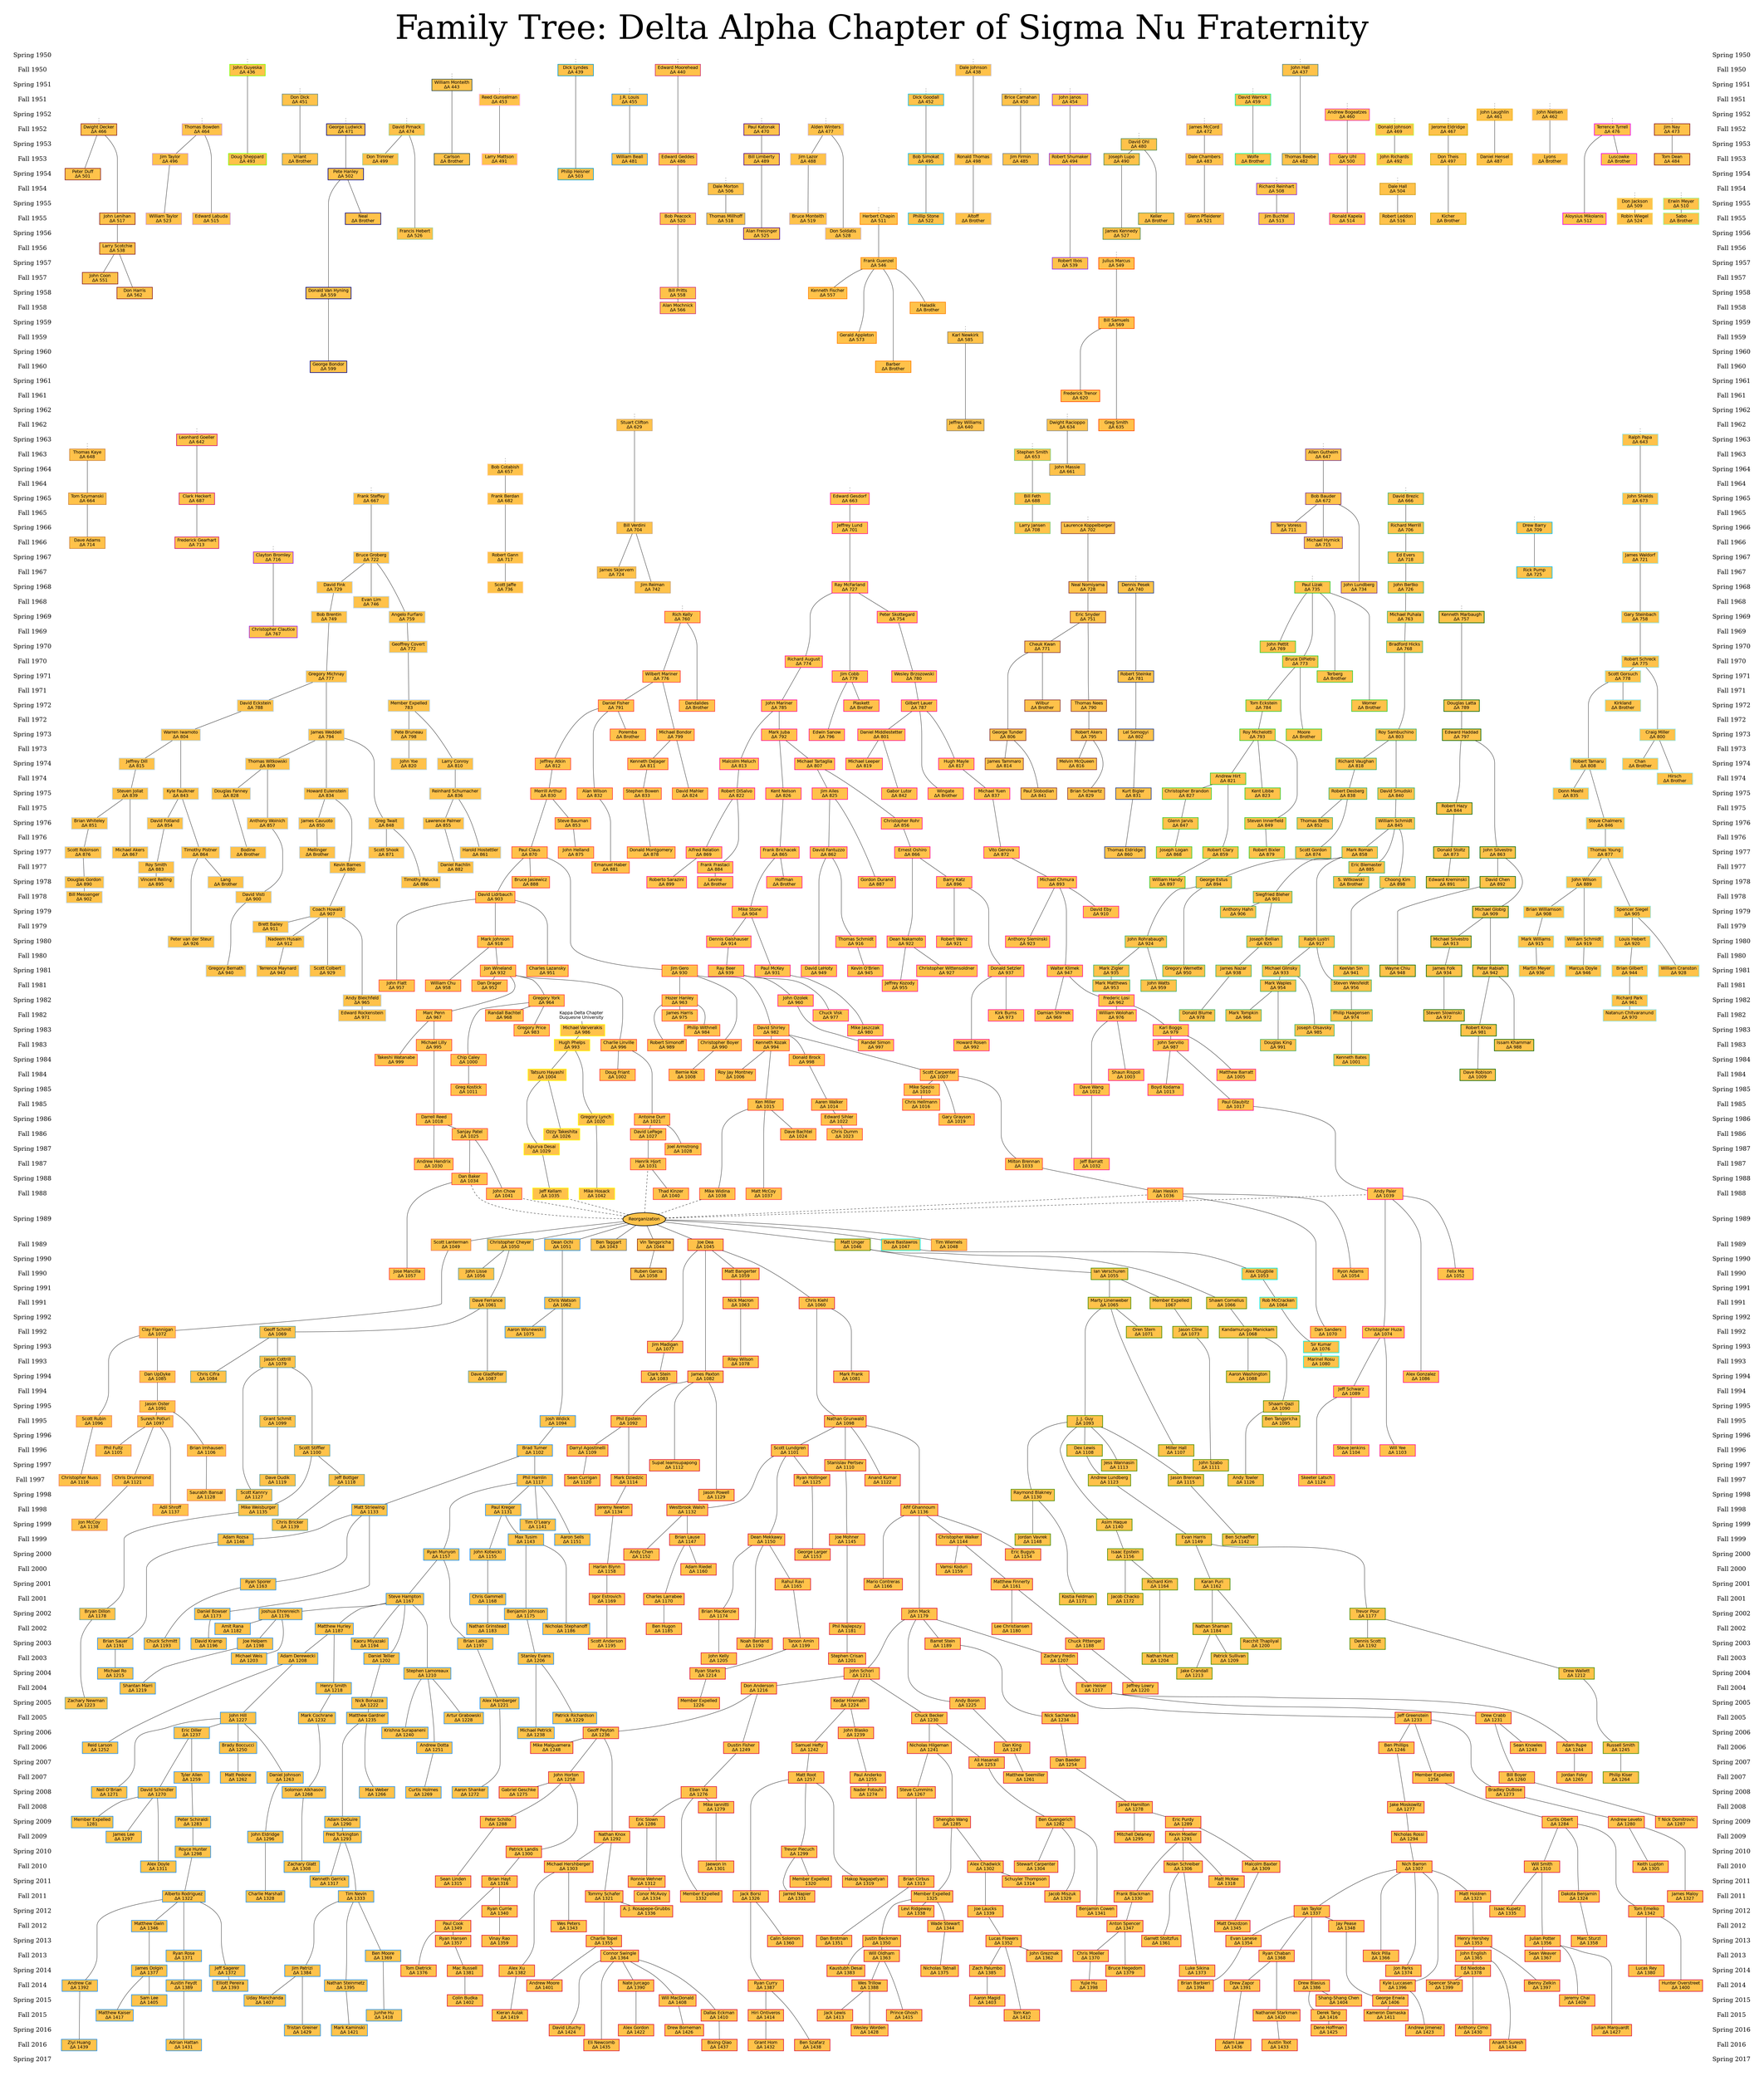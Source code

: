 digraph "family_tree" {
    concentrate="False";
    fontsize="110";
    label="Family Tree: Delta Alpha Chapter of Sigma Nu Fraternity";
    labelloc="t";
    nodesep="0.5";
    pad=".5, .5";
    ranksep="0.15";
    ratio="compress";
    size="80";
    node [fontname="dejavu sans",penwidth="2",shape="box",style="filled",width="1.63"];
    edge [arrowhead="none"];
    subgraph "datesL" {
        node [color="none",fontname="dejavu serif",fontsize="20"];
        edge [style="invis"];
        "Spring 1950L" [label="Spring 1950"];
        "Fall 1950L" [label="Fall 1950"];
        "Spring 1951L" [label="Spring 1951"];
        "Fall 1951L" [label="Fall 1951"];
        "Spring 1952L" [label="Spring 1952"];
        "Fall 1952L" [label="Fall 1952"];
        "Spring 1953L" [label="Spring 1953"];
        "Fall 1953L" [label="Fall 1953"];
        "Spring 1954L" [label="Spring 1954"];
        "Fall 1954L" [label="Fall 1954"];
        "Spring 1955L" [label="Spring 1955"];
        "Fall 1955L" [label="Fall 1955"];
        "Spring 1956L" [label="Spring 1956"];
        "Fall 1956L" [label="Fall 1956"];
        "Spring 1957L" [label="Spring 1957"];
        "Fall 1957L" [label="Fall 1957"];
        "Spring 1958L" [label="Spring 1958"];
        "Fall 1958L" [label="Fall 1958"];
        "Spring 1959L" [label="Spring 1959"];
        "Fall 1959L" [label="Fall 1959"];
        "Spring 1960L" [label="Spring 1960"];
        "Fall 1960L" [label="Fall 1960"];
        "Spring 1961L" [label="Spring 1961"];
        "Fall 1961L" [label="Fall 1961"];
        "Spring 1962L" [label="Spring 1962"];
        "Fall 1962L" [label="Fall 1962"];
        "Spring 1963L" [label="Spring 1963"];
        "Fall 1963L" [label="Fall 1963"];
        "Spring 1964L" [label="Spring 1964"];
        "Fall 1964L" [label="Fall 1964"];
        "Spring 1965L" [label="Spring 1965"];
        "Fall 1965L" [label="Fall 1965"];
        "Spring 1966L" [label="Spring 1966"];
        "Fall 1966L" [label="Fall 1966"];
        "Spring 1967L" [label="Spring 1967"];
        "Fall 1967L" [label="Fall 1967"];
        "Spring 1968L" [label="Spring 1968"];
        "Fall 1968L" [label="Fall 1968"];
        "Spring 1969L" [label="Spring 1969"];
        "Fall 1969L" [label="Fall 1969"];
        "Spring 1970L" [label="Spring 1970"];
        "Fall 1970L" [label="Fall 1970"];
        "Spring 1971L" [label="Spring 1971"];
        "Fall 1971L" [label="Fall 1971"];
        "Spring 1972L" [label="Spring 1972"];
        "Fall 1972L" [label="Fall 1972"];
        "Spring 1973L" [label="Spring 1973"];
        "Fall 1973L" [label="Fall 1973"];
        "Spring 1974L" [label="Spring 1974"];
        "Fall 1974L" [label="Fall 1974"];
        "Spring 1975L" [label="Spring 1975"];
        "Fall 1975L" [label="Fall 1975"];
        "Spring 1976L" [label="Spring 1976"];
        "Fall 1976L" [label="Fall 1976"];
        "Spring 1977L" [label="Spring 1977"];
        "Fall 1977L" [label="Fall 1977"];
        "Spring 1978L" [label="Spring 1978"];
        "Fall 1978L" [label="Fall 1978"];
        "Spring 1979L" [label="Spring 1979"];
        "Fall 1979L" [label="Fall 1979"];
        "Spring 1980L" [label="Spring 1980"];
        "Fall 1980L" [label="Fall 1980"];
        "Spring 1981L" [label="Spring 1981"];
        "Fall 1981L" [label="Fall 1981"];
        "Spring 1982L" [label="Spring 1982"];
        "Fall 1982L" [label="Fall 1982"];
        "Spring 1983L" [label="Spring 1983"];
        "Fall 1983L" [label="Fall 1983"];
        "Spring 1984L" [label="Spring 1984"];
        "Fall 1984L" [label="Fall 1984"];
        "Spring 1985L" [label="Spring 1985"];
        "Fall 1985L" [label="Fall 1985"];
        "Spring 1986L" [label="Spring 1986"];
        "Fall 1986L" [label="Fall 1986"];
        "Spring 1987L" [label="Spring 1987"];
        "Fall 1987L" [label="Fall 1987"];
        "Spring 1988L" [label="Spring 1988"];
        "Fall 1988L" [label="Fall 1988"];
        "Spring 1989L" [label="Spring 1989"];
        "Fall 1989L" [label="Fall 1989"];
        "Spring 1990L" [label="Spring 1990"];
        "Fall 1990L" [label="Fall 1990"];
        "Spring 1991L" [label="Spring 1991"];
        "Fall 1991L" [label="Fall 1991"];
        "Spring 1992L" [label="Spring 1992"];
        "Fall 1992L" [label="Fall 1992"];
        "Spring 1993L" [label="Spring 1993"];
        "Fall 1993L" [label="Fall 1993"];
        "Spring 1994L" [label="Spring 1994"];
        "Fall 1994L" [label="Fall 1994"];
        "Spring 1995L" [label="Spring 1995"];
        "Fall 1995L" [label="Fall 1995"];
        "Spring 1996L" [label="Spring 1996"];
        "Fall 1996L" [label="Fall 1996"];
        "Spring 1997L" [label="Spring 1997"];
        "Fall 1997L" [label="Fall 1997"];
        "Spring 1998L" [label="Spring 1998"];
        "Fall 1998L" [label="Fall 1998"];
        "Spring 1999L" [label="Spring 1999"];
        "Fall 1999L" [label="Fall 1999"];
        "Spring 2000L" [label="Spring 2000"];
        "Fall 2000L" [label="Fall 2000"];
        "Spring 2001L" [label="Spring 2001"];
        "Fall 2001L" [label="Fall 2001"];
        "Spring 2002L" [label="Spring 2002"];
        "Fall 2002L" [label="Fall 2002"];
        "Spring 2003L" [label="Spring 2003"];
        "Fall 2003L" [label="Fall 2003"];
        "Spring 2004L" [label="Spring 2004"];
        "Fall 2004L" [label="Fall 2004"];
        "Spring 2005L" [label="Spring 2005"];
        "Fall 2005L" [label="Fall 2005"];
        "Spring 2006L" [label="Spring 2006"];
        "Fall 2006L" [label="Fall 2006"];
        "Spring 2007L" [label="Spring 2007"];
        "Fall 2007L" [label="Fall 2007"];
        "Spring 2008L" [label="Spring 2008"];
        "Fall 2008L" [label="Fall 2008"];
        "Spring 2009L" [label="Spring 2009"];
        "Fall 2009L" [label="Fall 2009"];
        "Spring 2010L" [label="Spring 2010"];
        "Fall 2010L" [label="Fall 2010"];
        "Spring 2011L" [label="Spring 2011"];
        "Fall 2011L" [label="Fall 2011"];
        "Spring 2012L" [label="Spring 2012"];
        "Fall 2012L" [label="Fall 2012"];
        "Spring 2013L" [label="Spring 2013"];
        "Fall 2013L" [label="Fall 2013"];
        "Spring 2014L" [label="Spring 2014"];
        "Fall 2014L" [label="Fall 2014"];
        "Spring 2015L" [label="Spring 2015"];
        "Fall 2015L" [label="Fall 2015"];
        "Spring 2016L" [label="Spring 2016"];
        "Fall 2016L" [label="Fall 2016"];
        "Spring 2017L" [label="Spring 2017"];
        "Spring 1950L" -> "Fall 1950L";
        "Fall 1950L" -> "Spring 1951L";
        "Spring 1951L" -> "Fall 1951L";
        "Fall 1951L" -> "Spring 1952L";
        "Spring 1952L" -> "Fall 1952L";
        "Fall 1952L" -> "Spring 1953L";
        "Spring 1953L" -> "Fall 1953L";
        "Fall 1953L" -> "Spring 1954L";
        "Spring 1954L" -> "Fall 1954L";
        "Fall 1954L" -> "Spring 1955L";
        "Spring 1955L" -> "Fall 1955L";
        "Fall 1955L" -> "Spring 1956L";
        "Spring 1956L" -> "Fall 1956L";
        "Fall 1956L" -> "Spring 1957L";
        "Spring 1957L" -> "Fall 1957L";
        "Fall 1957L" -> "Spring 1958L";
        "Spring 1958L" -> "Fall 1958L";
        "Fall 1958L" -> "Spring 1959L";
        "Spring 1959L" -> "Fall 1959L";
        "Fall 1959L" -> "Spring 1960L";
        "Spring 1960L" -> "Fall 1960L";
        "Fall 1960L" -> "Spring 1961L";
        "Spring 1961L" -> "Fall 1961L";
        "Fall 1961L" -> "Spring 1962L";
        "Spring 1962L" -> "Fall 1962L";
        "Fall 1962L" -> "Spring 1963L";
        "Spring 1963L" -> "Fall 1963L";
        "Fall 1963L" -> "Spring 1964L";
        "Spring 1964L" -> "Fall 1964L";
        "Fall 1964L" -> "Spring 1965L";
        "Spring 1965L" -> "Fall 1965L";
        "Fall 1965L" -> "Spring 1966L";
        "Spring 1966L" -> "Fall 1966L";
        "Fall 1966L" -> "Spring 1967L";
        "Spring 1967L" -> "Fall 1967L";
        "Fall 1967L" -> "Spring 1968L";
        "Spring 1968L" -> "Fall 1968L";
        "Fall 1968L" -> "Spring 1969L";
        "Spring 1969L" -> "Fall 1969L";
        "Fall 1969L" -> "Spring 1970L";
        "Spring 1970L" -> "Fall 1970L";
        "Fall 1970L" -> "Spring 1971L";
        "Spring 1971L" -> "Fall 1971L";
        "Fall 1971L" -> "Spring 1972L";
        "Spring 1972L" -> "Fall 1972L";
        "Fall 1972L" -> "Spring 1973L";
        "Spring 1973L" -> "Fall 1973L";
        "Fall 1973L" -> "Spring 1974L";
        "Spring 1974L" -> "Fall 1974L";
        "Fall 1974L" -> "Spring 1975L";
        "Spring 1975L" -> "Fall 1975L";
        "Fall 1975L" -> "Spring 1976L";
        "Spring 1976L" -> "Fall 1976L";
        "Fall 1976L" -> "Spring 1977L";
        "Spring 1977L" -> "Fall 1977L";
        "Fall 1977L" -> "Spring 1978L";
        "Spring 1978L" -> "Fall 1978L";
        "Fall 1978L" -> "Spring 1979L";
        "Spring 1979L" -> "Fall 1979L";
        "Fall 1979L" -> "Spring 1980L";
        "Spring 1980L" -> "Fall 1980L";
        "Fall 1980L" -> "Spring 1981L";
        "Spring 1981L" -> "Fall 1981L";
        "Fall 1981L" -> "Spring 1982L";
        "Spring 1982L" -> "Fall 1982L";
        "Fall 1982L" -> "Spring 1983L";
        "Spring 1983L" -> "Fall 1983L";
        "Fall 1983L" -> "Spring 1984L";
        "Spring 1984L" -> "Fall 1984L";
        "Fall 1984L" -> "Spring 1985L";
        "Spring 1985L" -> "Fall 1985L";
        "Fall 1985L" -> "Spring 1986L";
        "Spring 1986L" -> "Fall 1986L";
        "Fall 1986L" -> "Spring 1987L";
        "Spring 1987L" -> "Fall 1987L";
        "Fall 1987L" -> "Spring 1988L";
        "Spring 1988L" -> "Fall 1988L";
        "Fall 1988L" -> "Spring 1989L";
        "Spring 1989L" -> "Fall 1989L";
        "Fall 1989L" -> "Spring 1990L";
        "Spring 1990L" -> "Fall 1990L";
        "Fall 1990L" -> "Spring 1991L";
        "Spring 1991L" -> "Fall 1991L";
        "Fall 1991L" -> "Spring 1992L";
        "Spring 1992L" -> "Fall 1992L";
        "Fall 1992L" -> "Spring 1993L";
        "Spring 1993L" -> "Fall 1993L";
        "Fall 1993L" -> "Spring 1994L";
        "Spring 1994L" -> "Fall 1994L";
        "Fall 1994L" -> "Spring 1995L";
        "Spring 1995L" -> "Fall 1995L";
        "Fall 1995L" -> "Spring 1996L";
        "Spring 1996L" -> "Fall 1996L";
        "Fall 1996L" -> "Spring 1997L";
        "Spring 1997L" -> "Fall 1997L";
        "Fall 1997L" -> "Spring 1998L";
        "Spring 1998L" -> "Fall 1998L";
        "Fall 1998L" -> "Spring 1999L";
        "Spring 1999L" -> "Fall 1999L";
        "Fall 1999L" -> "Spring 2000L";
        "Spring 2000L" -> "Fall 2000L";
        "Fall 2000L" -> "Spring 2001L";
        "Spring 2001L" -> "Fall 2001L";
        "Fall 2001L" -> "Spring 2002L";
        "Spring 2002L" -> "Fall 2002L";
        "Fall 2002L" -> "Spring 2003L";
        "Spring 2003L" -> "Fall 2003L";
        "Fall 2003L" -> "Spring 2004L";
        "Spring 2004L" -> "Fall 2004L";
        "Fall 2004L" -> "Spring 2005L";
        "Spring 2005L" -> "Fall 2005L";
        "Fall 2005L" -> "Spring 2006L";
        "Spring 2006L" -> "Fall 2006L";
        "Fall 2006L" -> "Spring 2007L";
        "Spring 2007L" -> "Fall 2007L";
        "Fall 2007L" -> "Spring 2008L";
        "Spring 2008L" -> "Fall 2008L";
        "Fall 2008L" -> "Spring 2009L";
        "Spring 2009L" -> "Fall 2009L";
        "Fall 2009L" -> "Spring 2010L";
        "Spring 2010L" -> "Fall 2010L";
        "Fall 2010L" -> "Spring 2011L";
        "Spring 2011L" -> "Fall 2011L";
        "Fall 2011L" -> "Spring 2012L";
        "Spring 2012L" -> "Fall 2012L";
        "Fall 2012L" -> "Spring 2013L";
        "Spring 2013L" -> "Fall 2013L";
        "Fall 2013L" -> "Spring 2014L";
        "Spring 2014L" -> "Fall 2014L";
        "Fall 2014L" -> "Spring 2015L";
        "Spring 2015L" -> "Fall 2015L";
        "Fall 2015L" -> "Spring 2016L";
        "Spring 2016L" -> "Fall 2016L";
        "Fall 2016L" -> "Spring 2017L";
    }
    subgraph "members" {
        node [fillcolor=".11 .71 1."];
        "648" [color="tan3",label="Thomas Kaye\nΔΑ 648"];
        "648 Parent" [height="0",style="invis",width="0"];
        "664" [color="tan3",label="Tom Szymanski\nΔΑ 664"];
        "714" [color="tan3",label="Dave Adams\nΔΑ 714"];
        "466" [color="brown4",label="Dwight Decker\nΔΑ 466"];
        "466 Parent" [height="0",style="invis",width="0"];
        "501" [color="brown4",label="Peter Duff\nΔΑ 501"];
        "517" [color="brown4",label="John Lenihan\nΔΑ 517"];
        "538" [color="brown4",label="Larry Scotchie\nΔΑ 538"];
        "551" [color="brown4",label="John Coon\nΔΑ 551"];
        "562" [color="brown4",label="Don Harris\nΔΑ 562"];
        "464" [color="plum3",label="Thomas Bowden\nΔΑ 464"];
        "464 Parent" [height="0",style="invis",width="0"];
        "496" [color="plum3",label="Jim Taylor\nΔΑ 496"];
        "515" [color="plum3",label="Edward Labuda\nΔΑ 515"];
        "523" [color="plum3",label="William Taylor\nΔΑ 523"];
        "436" [color="chartreuse1",label="John Guyeska\nΔΑ 436"];
        "436 Parent" [height="0",style="invis",width="0"];
        "493" [color="chartreuse1",label="Doug Sheppard\nΔΑ 493"];
        "642" [color="deeppink3",label="Leonhard Goeller\nΔΑ 642"];
        "642 Parent" [height="0",style="invis",width="0"];
        "687" [color="deeppink3",label="Clark Heckert\nΔΑ 687"];
        "713" [color="deeppink3",label="Frederick Gearhart\nΔΑ 713"];
        "451" [color="paleturquoise4",label="Don Dick\nΔΑ 451"];
        "451 Parent" [height="0",style="invis",width="0"];
        "Brother 24" [color="paleturquoise4",label="Vriant\nΔΑ Brother"];
        "471" [color="navy",label="George Ludwick\nΔΑ 471"];
        "471 Parent" [height="0",style="invis",width="0"];
        "502" [color="navy",label="Pete Hanley\nΔΑ 502"];
        "559" [color="navy",label="Donald Van Hyning\nΔΑ 559"];
        "599" [color="navy",label="George Bondor\nΔΑ 599"];
        "Brother 19" [color="navy",label="Neal\nΔΑ Brother"];
        "474" [color="darkseagreen3",label="David Pirnack\nΔΑ 474"];
        "474 Parent" [height="0",style="invis",width="0"];
        "499" [color="darkseagreen3",label="Don Trimmer\nΔΑ 499"];
        "526" [color="darkseagreen3",label="Francis Hebert\nΔΑ 526"];
        "443" [color="darkslategray",label="William Monteith\nΔΑ 443"];
        "443 Parent" [height="0",style="invis",width="0"];
        "Brother 3" [color="darkslategray",label="Carlson\nΔΑ Brother"];
        "453" [color="plum1",label="Reed Gunselman\nΔΑ 453"];
        "453 Parent" [height="0",style="invis",width="0"];
        "491" [color="plum1",label="Larry Mattson\nΔΑ 491"];
        "439" [color="deepskyblue3",label="Dick Lyndes\nΔΑ 439"];
        "439 Parent" [height="0",style="invis",width="0"];
        "503" [color="deepskyblue3",label="Philip Heisner\nΔΑ 503"];
        "455" [color="dodgerblue1",label="J.R. Louis\nΔΑ 455"];
        "455 Parent" [height="0",style="invis",width="0"];
        "481" [color="dodgerblue1",label="William Beall\nΔΑ 481"];
        "716" [color="purple",label="Clayton Bromley\nΔΑ 716"];
        "716 Parent" [height="0",style="invis",width="0"];
        "767" [color="purple",label="Christopher Clautice\nΔΑ 767"];
        "667" [color="slategray2",label="Frank Steffey\nΔΑ 667"];
        "667 Parent" [height="0",style="invis",width="0"];
        "722" [color="slategray2",label="Bruce Groberg\nΔΑ 722"];
        "729" [color="slategray2",label="David Fink\nΔΑ 729"];
        "746" [color="slategray2",label="Evan Lim\nΔΑ 746"];
        "749" [color="slategray2",label="Bob Brentin\nΔΑ 749"];
        "759" [color="slategray2",label="Angelo Furfaro\nΔΑ 759"];
        "772" [color="slategray2",label="Geoffrey Covert\nΔΑ 772"];
        "777" [color="slategray2",label="Gregory Michnay\nΔΑ 777"];
        "783" [color="slategray2",label="Member Expelled\n783"];
        "788" [color="slategray2",label="David Eckstein\nΔΑ 788"];
        "794" [color="slategray2",label="James Weddell\nΔΑ 794"];
        "798" [color="slategray2",label="Pete Bruneau\nΔΑ 798"];
        "804" [color="slategray2",label="Warren Iwamoto\nΔΑ 804"];
        "809" [color="slategray2",label="Thomas Witkowski\nΔΑ 809"];
        "810" [color="slategray2",label="Larry Conroy\nΔΑ 810"];
        "815" [color="slategray2",label="Jeffrey Dill\nΔΑ 815"];
        "820" [color="slategray2",label="John Yoe\nΔΑ 820"];
        "828" [color="slategray2",label="Douglas Fanney\nΔΑ 828"];
        "834" [color="slategray2",label="Howard Eulenstein\nΔΑ 834"];
        "836" [color="slategray2",label="Reinhard Schumacher\nΔΑ 836"];
        "839" [color="slategray2",label="Steven Joliat\nΔΑ 839"];
        "843" [color="slategray2",label="Kyle Faulkner\nΔΑ 843"];
        "848" [color="slategray2",label="Greg Twait\nΔΑ 848"];
        "850" [color="slategray2",label="James Cavuoto\nΔΑ 850"];
        "851" [color="slategray2",label="Brian Whiteley\nΔΑ 851"];
        "854" [color="slategray2",label="David Fotland\nΔΑ 854"];
        "855" [color="slategray2",label="Lawrence Palmer\nΔΑ 855"];
        "857" [color="slategray2",label="Anthony Woinich\nΔΑ 857"];
        "861" [color="slategray2",label="Harold Hostettler\nΔΑ 861"];
        "864" [color="slategray2",label="Timothy Pistner\nΔΑ 864"];
        "867" [color="slategray2",label="Michael Akers\nΔΑ 867"];
        "871" [color="slategray2",label="Scott Shook\nΔΑ 871"];
        "876" [color="slategray2",label="Scott Robinson\nΔΑ 876"];
        "880" [color="slategray2",label="Kevin Barnes\nΔΑ 880"];
        "882" [color="slategray2",label="Daniel Rachlin\nΔΑ 882"];
        "883" [color="slategray2",label="Roy Smith\nΔΑ 883"];
        "886" [color="slategray2",label="Timothy Palucka\nΔΑ 886"];
        "890" [color="slategray2",label="Douglas Gordon\nΔΑ 890"];
        "895" [color="slategray2",label="Vincent Reiling\nΔΑ 895"];
        "900" [color="slategray2",label="David Visti\nΔΑ 900"];
        "902" [color="slategray2",label="Bill Messenger\nΔΑ 902"];
        "907" [color="slategray2",label="Coach Howald\nΔΑ 907"];
        "911" [color="slategray2",label="Brett Bailey\nΔΑ 911"];
        "912" [color="slategray2",label="Nadeem Husain\nΔΑ 912"];
        "926" [color="slategray2",label="Peter van der Steur\nΔΑ 926"];
        "929" [color="slategray2",label="Scott Colbert\nΔΑ 929"];
        "940" [color="slategray2",label="Gregory Bernath\nΔΑ 940"];
        "943" [color="slategray2",label="Terrence Maynard\nΔΑ 943"];
        "965" [color="slategray2",label="Andy Bleichfeld\nΔΑ 965"];
        "971" [color="slategray2",label="Edward Rockenstein\nΔΑ 971"];
        "Brother 13" [color="slategray2",label="Lang\nΔΑ Brother"];
        "Brother 17" [color="slategray2",label="Mellinger\nΔΑ Brother"];
        "Brother 2" [color="slategray2",label="Bodine\nΔΑ Brother"];
        "440" [color="violetred3",label="Edward Moorehead\nΔΑ 440"];
        "440 Parent" [height="0",style="invis",width="0"];
        "486" [color="violetred3",label="Edward Geddes\nΔΑ 486"];
        "520" [color="violetred3",label="Bob Peacock\nΔΑ 520"];
        "558" [color="violetred3",label="Bill Pritts\nΔΑ 558"];
        "566" [color="violetred3",label="Alan Mochnick\nΔΑ 566"];
        "506" [color="azure4",label="Dale Morton\nΔΑ 506"];
        "506 Parent" [height="0",style="invis",width="0"];
        "518" [color="azure4",label="Thomas Millhoff\nΔΑ 518"];
        "470" [color="indigo",label="Paul Katonak\nΔΑ 470"];
        "470 Parent" [height="0",style="invis",width="0"];
        "489" [color="indigo",label="Bill Limberty\nΔΑ 489"];
        "525" [color="indigo",label="Alan Freisinger\nΔΑ 525"];
        "477" [color="thistle3",label="Alden Winters\nΔΑ 477"];
        "477 Parent" [height="0",style="invis",width="0"];
        "488" [color="thistle3",label="Jim Lazor\nΔΑ 488"];
        "519" [color="thistle3",label="Bruce Monteith\nΔΑ 519"];
        "528" [color="thistle3",label="Don Soldatis\nΔΑ 528"];
        "511" [color="darkorange1",label="Herbert Chapin\nΔΑ 511"];
        "511 Parent" [height="0",style="invis",width="0"];
        "546" [color="darkorange1",label="Frank Guenzel\nΔΑ 546"];
        "557" [color="darkorange1",label="Kenneth Fischer\nΔΑ 557"];
        "573" [color="darkorange1",label="Gerald Appleton\nΔΑ 573"];
        "Brother 1" [color="darkorange1",label="Barber\nΔΑ Brother"];
        "Brother 6" [color="darkorange1",label="Haladik\nΔΑ Brother"];
        "452" [color="deepskyblue1",label="Dick Goodall\nΔΑ 452"];
        "452 Parent" [height="0",style="invis",width="0"];
        "495" [color="deepskyblue1",label="Bob Simokat\nΔΑ 495"];
        "522" [color="deepskyblue1",label="Phillip Stone\nΔΑ 522"];
        "438" [color="lavenderblush3",label="Dale Johnson\nΔΑ 438"];
        "438 Parent" [height="0",style="invis",width="0"];
        "498" [color="lavenderblush3",label="Ronald Thomas\nΔΑ 498"];
        "Brother 0" [color="lavenderblush3",label="Altoff\nΔΑ Brother"];
        "Spacer" [height="1.5",style="invis",width="0"];
        "450" [color="slategray",label="Brice Carnahan\nΔΑ 450"];
        "450 Parent" [height="0",style="invis",width="0"];
        "485" [color="slategray",label="Jim Firmin\nΔΑ 485"];
        "454" [color="purple2",label="John Janos\nΔΑ 454"];
        "454 Parent" [height="0",style="invis",width="0"];
        "494" [color="purple2",label="Robert Shumaker\nΔΑ 494"];
        "539" [color="purple2",label="Robert Ibos\nΔΑ 539"];
        "657" [color="peachpuff",label="Bob Cotabish\nΔΑ 657"];
        "657 Parent" [height="0",style="invis",width="0"];
        "682" [color="peachpuff",label="Frank Berdan\nΔΑ 682"];
        "717" [color="peachpuff",label="Robert Gann\nΔΑ 717"];
        "736" [color="peachpuff",label="Scott Jaffe\nΔΑ 736"];
        "480" [color="palegreen4",label="David Ohl\nΔΑ 480"];
        "480 Parent" [height="0",style="invis",width="0"];
        "490" [color="palegreen4",label="Joseph Lupo\nΔΑ 490"];
        "527" [color="palegreen4",label="James Kennedy\nΔΑ 527"];
        "Brother 10" [color="palegreen4",label="Keller\nΔΑ Brother"];
        "472" [color="pink3",label="James McCord\nΔΑ 472"];
        "472 Parent" [height="0",style="invis",width="0"];
        "483" [color="pink3",label="Dale Chambers\nΔΑ 483"];
        "521" [color="pink3",label="Glenn Pfleiderer\nΔΑ 521"];
        "629" [color="burlywood3",label="Stuart Clifton\nΔΑ 629"];
        "629 Parent" [height="0",style="invis",width="0"];
        "704" [color="burlywood3",label="Bill Verdini\nΔΑ 704"];
        "724" [color="burlywood3",label="James Skjervem\nΔΑ 724"];
        "742" [color="burlywood3",label="Jim Reiman\nΔΑ 742"];
        "585" [color="wheat4",label="Karl Newkirk\nΔΑ 585"];
        "585 Parent" [height="0",style="invis",width="0"];
        "640" [color="wheat4",label="Jeffrey Williams\nΔΑ 640"];
        "1000" [color="brown1",label="Chip Caley\nΔΑ 1000"];
        "1002" [color="brown1",label="Doug Friant\nΔΑ 1002"];
        "1003" [color="deeppink",label="Shaun Rispoli\nΔΑ 1003"];
        "1004" [color="yellow",label="Tatsuro Hayashi\nΔΑ 1004"];
        "1005" [color="deeppink",label="Matthew Barratt\nΔΑ 1005"];
        "1006" [color="brown1",label="Roy Jay Montney\nΔΑ 1006"];
        "1007" [color="brown1",label="Scott Carpenter\nΔΑ 1007"];
        "1008" [color="brown1",label="Bernie Kok\nΔΑ 1008"];
        "1010" [color="brown1",label="Mike Spezio\nΔΑ 1010"];
        "1011" [color="brown1",label="Greg Kostick\nΔΑ 1011"];
        "1012" [color="deeppink",label="Dave Wang\nΔΑ 1012"];
        "1013" [color="deeppink",label="Boyd Kodama\nΔΑ 1013"];
        "1014" [color="brown1",label="Aaren Walker\nΔΑ 1014"];
        "1015" [color="brown1",label="Ken Miller\nΔΑ 1015"];
        "1016" [color="brown1",label="Chris Hellmann\nΔΑ 1016"];
        "1017" [color="deeppink",label="Paul Glaubitz\nΔΑ 1017"];
        "1018" [color="brown1",label="Darrell Reed\nΔΑ 1018"];
        "1019" [color="brown1",label="Gary Grayson\nΔΑ 1019"];
        "1020" [color="yellow",label="Gregory Lynch\nΔΑ 1020"];
        "1021" [color="brown1",label="Antoine Durr\nΔΑ 1021"];
        "1022" [color="brown1",label="Edward Sihler\nΔΑ 1022"];
        "1023" [color="brown1",label="Chris Dumm\nΔΑ 1023"];
        "1024" [color="brown1",label="Dave Bachtel\nΔΑ 1024"];
        "1025" [color="brown1",label="Sanjay Patel\nΔΑ 1025"];
        "1026" [color="yellow",label="Ozzy Takeshita\nΔΑ 1026"];
        "1027" [color="brown1",label="David LePage\nΔΑ 1027"];
        "1028" [color="brown1",label="Joel Armstrong\nΔΑ 1028"];
        "1029" [color="yellow",label="Apurva Desai\nΔΑ 1029"];
        "1030" [color="brown1",label="Andrew Hendrix\nΔΑ 1030"];
        "1031" [color="brown1",label="Henrik Hjort\nΔΑ 1031"];
        "1032" [color="deeppink",label="Jeff Barratt\nΔΑ 1032"];
        "1033" [color="brown1",label="Milton Brennan\nΔΑ 1033"];
        "1034" [color="brown1",label="Dan Baker\nΔΑ 1034"];
        "1035" [color="yellow",label="Jeff Kellam\nΔΑ 1035"];
        "1036" [color="brown1",label="Alan Heskin\nΔΑ 1036"];
        "1037" [color="brown1",label="Matt McCoy\nΔΑ 1037"];
        "1038" [color="brown1",label="Mike Widina\nΔΑ 1038"];
        "1039" [color="deeppink",label="Andy Paier\nΔΑ 1039"];
        "1040" [color="brown1",label="Thad Kinzer\nΔΑ 1040"];
        "1041" [color="brown1",label="John Chow\nΔΑ 1041"];
        "1042" [color="yellow",label="Mike Hosack\nΔΑ 1042"];
        "1043" [color="slategrey",label="Ben Taggart\nΔΑ 1043"];
        "1044" [color="orangered4",label="Vin Tangpricha\nΔΑ 1044"];
        "1045" [color="crimson",label="Joe Dea\nΔΑ 1045"];
        "1046" [color="chartreuse4",label="Matt Unger\nΔΑ 1046"];
        "1047" [color="cyan2",label="Dave Bastawros\nΔΑ 1047"];
        "1048" [color="sienna2",label="Tim Wiemels\nΔΑ 1048"];
        "1049" [color="salmon2",label="Scott Lanterman\nΔΑ 1049"];
        "1050" [color="cadetblue",label="Christopher Cheyer\nΔΑ 1050"];
        "1051" [color="dodgerblue",label="Dean Ochi\nΔΑ 1051"];
        "1052" [color="deeppink",label="Felix Ma\nΔΑ 1052"];
        "1053" [color="cyan2",label="Alex Olugbile\nΔΑ 1053"];
        "1054" [color="brown1",label="Ryon Adams\nΔΑ 1054"];
        "1055" [color="chartreuse4",label="Ian Verschuren\nΔΑ 1055"];
        "1056" [color="cadetblue",label="John Lisse\nΔΑ 1056"];
        "1057" [color="brown1",label="Jose Mancilla\nΔΑ 1057"];
        "1058" [color="orangered4",label="Ruben Garcia\nΔΑ 1058"];
        "1059" [color="crimson",label="Matt Bangerter\nΔΑ 1059"];
        "1060" [color="crimson",label="Chris Kiehl\nΔΑ 1060"];
        "1061" [color="cadetblue",label="Dave Ferrance\nΔΑ 1061"];
        "1062" [color="dodgerblue",label="Chris Watson\nΔΑ 1062"];
        "1063" [color="crimson",label="Nick Macron\nΔΑ 1063"];
        "1064" [color="cyan2",label="Rob McCracken\nΔΑ 1064"];
        "1065" [color="chartreuse4",label="Marty Linenweber\nΔΑ 1065"];
        "1066" [color="chartreuse4",label="Shawn Cornelius\nΔΑ 1066"];
        "1067" [color="chartreuse4",label="Member Expelled\n1067"];
        "1068" [color="chartreuse4",label="Kandamurugu Manickam\nΔΑ 1068"];
        "1069" [color="cadetblue",label="Geoff Schmit\nΔΑ 1069"];
        "1070" [color="brown1",label="Dan Sanders\nΔΑ 1070"];
        "1071" [color="chartreuse4",label="Oren Stern\nΔΑ 1071"];
        "1072" [color="salmon2",label="Clay Flannigan\nΔΑ 1072"];
        "1073" [color="chartreuse4",label="Jason Cline\nΔΑ 1073"];
        "1074" [color="deeppink",label="Christopher Huza\nΔΑ 1074"];
        "1075" [color="dodgerblue",label="Aaron Wisnewski\nΔΑ 1075"];
        "1076" [color="cyan2",label="Sir Kumar\nΔΑ 1076"];
        "1077" [color="crimson",label="Jim Madigan\nΔΑ 1077"];
        "1078" [color="crimson",label="Riley Wilson\nΔΑ 1078"];
        "1079" [color="cadetblue",label="Jason Cottrill\nΔΑ 1079"];
        "1080" [color="cyan2",label="Marinel Rosu\nΔΑ 1080"];
        "1081" [color="crimson",label="Mark Frank\nΔΑ 1081"];
        "1082" [color="crimson",label="James Paxton\nΔΑ 1082"];
        "1083" [color="crimson",label="Clark Stein\nΔΑ 1083"];
        "1084" [color="cadetblue",label="Chris Cifra\nΔΑ 1084"];
        "1085" [color="salmon2",label="Dan UpDyke\nΔΑ 1085"];
        "1086" [color="deeppink",label="Alex Gonzalez\nΔΑ 1086"];
        "1087" [color="cadetblue",label="Dave Gladfelter\nΔΑ 1087"];
        "1088" [color="chartreuse4",label="Aaron Washington\nΔΑ 1088"];
        "1089" [color="deeppink",label="Jeff Schwarz\nΔΑ 1089"];
        "1090" [color="chartreuse4",label="Shaam Qazi\nΔΑ 1090"];
        "1091" [color="salmon2",label="Jason Oster\nΔΑ 1091"];
        "1092" [color="crimson",label="Phil Epstein\nΔΑ 1092"];
        "1093" [color="chartreuse4",label="J. J. Guy\nΔΑ 1093"];
        "1094" [color="dodgerblue",label="Josh Widick\nΔΑ 1094"];
        "1095" [color="chartreuse4",label="Ben Tangpricha\nΔΑ 1095"];
        "1096" [color="salmon2",label="Scott Rubin\nΔΑ 1096"];
        "1097" [color="salmon2",label="Suresh Potluri\nΔΑ 1097"];
        "1098" [color="crimson",label="Nathan Grunwald\nΔΑ 1098"];
        "1099" [color="cadetblue",label="Grant Schmit\nΔΑ 1099"];
        "1100" [color="cadetblue",label="Scott Stiffler\nΔΑ 1100"];
        "1101" [color="crimson",label="Scott Lundgren\nΔΑ 1101"];
        "1102" [color="dodgerblue",label="Brad Turner\nΔΑ 1102"];
        "1103" [color="deeppink",label="Will Yee\nΔΑ 1103"];
        "1104" [color="deeppink",label="Steve Jenkins\nΔΑ 1104"];
        "1105" [color="salmon2",label="Phil Fultz\nΔΑ 1105"];
        "1106" [color="salmon2",label="Brian Imhausen\nΔΑ 1106"];
        "1107" [color="chartreuse4",label="Miller Hall\nΔΑ 1107"];
        "1108" [color="chartreuse4",label="Dex Lewis\nΔΑ 1108"];
        "1109" [color="crimson",label="Darryl Agostinelli\nΔΑ 1109"];
        "1110" [color="crimson",label="Stanislav Pertsev\nΔΑ 1110"];
        "1111" [color="chartreuse4",label="John Szabo\nΔΑ 1111"];
        "1112" [color="crimson",label="Supat Ieamsupapong\nΔΑ 1112"];
        "1113" [color="chartreuse4",label="Jess Wannasin\nΔΑ 1113"];
        "1114" [color="crimson",label="Mark Dziedzic\nΔΑ 1114"];
        "1115" [color="chartreuse4",label="Jason Brennan\nΔΑ 1115"];
        "1116" [color="salmon2",label="Christopher Nuss\nΔΑ 1116"];
        "1117" [color="dodgerblue",label="Phil Hamlin\nΔΑ 1117"];
        "1118" [color="cadetblue",label="Jeff Bottger\nΔΑ 1118"];
        "1119" [color="cadetblue",label="Dave Dudik\nΔΑ 1119"];
        "1120" [color="crimson",label="Sean Currigan\nΔΑ 1120"];
        "1121" [color="salmon2",label="Chris Drummond\nΔΑ 1121"];
        "1122" [color="crimson",label="Anand Kumar\nΔΑ 1122"];
        "1123" [color="chartreuse4",label="Andrew Lundberg\nΔΑ 1123"];
        "1124" [color="deeppink",label="Skeeter Latsch\nΔΑ 1124"];
        "1125" [color="crimson",label="Ryan Hollinger\nΔΑ 1125"];
        "1126" [color="chartreuse4",label="Andy Towler\nΔΑ 1126"];
        "1127" [color="cadetblue",label="Scott Kannry\nΔΑ 1127"];
        "1128" [color="salmon2",label="Saurabh Bansal\nΔΑ 1128"];
        "1129" [color="crimson",label="Jason Powell\nΔΑ 1129"];
        "1130" [color="chartreuse4",label="Raymond Blakney\nΔΑ 1130"];
        "1131" [color="dodgerblue",label="Paul Kreger\nΔΑ 1131"];
        "1132" [color="crimson",label="Westbrook Walsh\nΔΑ 1132"];
        "1133" [color="dodgerblue",label="Matt Striewing\nΔΑ 1133"];
        "1134" [color="crimson",label="Jeremy Newton\nΔΑ 1134"];
        "1135" [color="cadetblue",label="Mike Weisburger\nΔΑ 1135"];
        "1136" [color="crimson",label="Afif Ghannoum\nΔΑ 1136"];
        "1137" [color="salmon2",label="Adil Shroff\nΔΑ 1137"];
        "1138" [color="salmon2",label="Jon McCoy\nΔΑ 1138"];
        "1139" [color="cadetblue",label="Chris Bricker\nΔΑ 1139"];
        "1140" [color="chartreuse4",label="Asim Haque\nΔΑ 1140"];
        "1141" [color="dodgerblue",label="Tim O’Leary\nΔΑ 1141"];
        "1142" [color="chartreuse4",label="Ben Schaeffer\nΔΑ 1142"];
        "1143" [color="dodgerblue",label="Max Tusim\nΔΑ 1143"];
        "1144" [color="crimson",label="Christopher Walker\nΔΑ 1144"];
        "1145" [color="crimson",label="Joe Mohner\nΔΑ 1145"];
        "1146" [color="dodgerblue",label="Adam Rozsa\nΔΑ 1146"];
        "1147" [color="crimson",label="Brian Lause\nΔΑ 1147"];
        "1148" [color="chartreuse4",label="Jordan Vavrek\nΔΑ 1148"];
        "1149" [color="chartreuse4",label="Evan Harris\nΔΑ 1149"];
        "1150" [color="crimson",label="Dean Mekkawy\nΔΑ 1150"];
        "1151" [color="dodgerblue",label="Aaron Sells\nΔΑ 1151"];
        "1152" [color="crimson",label="Andy Chen\nΔΑ 1152"];
        "1153" [color="crimson",label="George Larger\nΔΑ 1153"];
        "1154" [color="crimson",label="Eric Bugyis\nΔΑ 1154"];
        "1155" [color="dodgerblue",label="John Kotwicki\nΔΑ 1155"];
        "1156" [color="chartreuse4",label="Isaac Epstein\nΔΑ 1156"];
        "1157" [color="dodgerblue",label="Ryan Munyon\nΔΑ 1157"];
        "1158" [color="crimson",label="Harlan Blynn\nΔΑ 1158"];
        "1159" [color="crimson",label="Vamsi Koduri\nΔΑ 1159"];
        "1160" [color="crimson",label="Adam Riedel\nΔΑ 1160"];
        "1161" [color="crimson",label="Matthew Finnerty\nΔΑ 1161"];
        "1162" [color="chartreuse4",label="Karan Puri\nΔΑ 1162"];
        "1163" [color="dodgerblue",label="Ryan Sporer\nΔΑ 1163"];
        "1164" [color="chartreuse4",label="Richard Kim\nΔΑ 1164"];
        "1165" [color="crimson",label="Rahul Ravi\nΔΑ 1165"];
        "1166" [color="crimson",label="Mario Contreras\nΔΑ 1166"];
        "1167" [color="dodgerblue",label="Steve Hampton\nΔΑ 1167"];
        "1168" [color="dodgerblue",label="Chris Gammell\nΔΑ 1168"];
        "1169" [color="crimson",label="Igor Estrovich\nΔΑ 1169"];
        "1170" [color="crimson",label="Charles Larrabee\nΔΑ 1170"];
        "1171" [color="chartreuse4",label="Kostia Feldman\nΔΑ 1171"];
        "1172" [color="chartreuse4",label="Jacob Chacko\nΔΑ 1172"];
        "1173" [color="dodgerblue",label="Daniel Bowser\nΔΑ 1173"];
        "1174" [color="crimson",label="Brian MacKenzie\nΔΑ 1174"];
        "1175" [color="dodgerblue",label="Benjamin Johnson\nΔΑ 1175"];
        "1176" [color="dodgerblue",label="Joshua Ehrenreich\nΔΑ 1176"];
        "1177" [color="chartreuse4",label="Trevor Pour\nΔΑ 1177"];
        "1178" [color="cadetblue",label="Bryan Dillon\nΔΑ 1178"];
        "1179" [color="crimson",label="John Mack\nΔΑ 1179"];
        "1180" [color="crimson",label="Lee Christiansen\nΔΑ 1180"];
        "1181" [color="crimson",label="Phil Najlepszy\nΔΑ 1181"];
        "1182" [color="dodgerblue",label="Amit Rana\nΔΑ 1182"];
        "1183" [color="dodgerblue",label="Nathan Grinstead\nΔΑ 1183"];
        "1184" [color="chartreuse4",label="Nathan Shaman\nΔΑ 1184"];
        "1185" [color="crimson",label="Ben Hugon\nΔΑ 1185"];
        "1186" [color="dodgerblue",label="Nicholas Stephanoff\nΔΑ 1186"];
        "1187" [color="dodgerblue",label="Matthew Hurley\nΔΑ 1187"];
        "1188" [color="crimson",label="Chuck Pittenger\nΔΑ 1188"];
        "1189" [color="crimson",label="Barret Stein\nΔΑ 1189"];
        "1190" [color="crimson",label="Noah Berland\nΔΑ 1190"];
        "1191" [color="dodgerblue",label="Brian Sauer\nΔΑ 1191"];
        "1192" [color="chartreuse4",label="Dennis Scott\nΔΑ 1192"];
        "1193" [color="dodgerblue",label="Chuck Schmitt\nΔΑ 1193"];
        "1194" [color="dodgerblue",label="Kaoru Miyazaki\nΔΑ 1194"];
        "1195" [color="crimson",label="Scott Anderson\nΔΑ 1195"];
        "1196" [color="dodgerblue",label="David Kramp\nΔΑ 1196"];
        "1197" [color="dodgerblue",label="Brian Latko\nΔΑ 1197"];
        "1198" [color="dodgerblue",label="Joe Helpern\nΔΑ 1198"];
        "1199" [color="crimson",label="Taroon Amin\nΔΑ 1199"];
        "1200" [color="chartreuse4",label="Racchit Thapliyal\nΔΑ 1200"];
        "1201" [color="crimson",label="Stephen Crisan\nΔΑ 1201"];
        "1202" [color="dodgerblue",label="Daniel Tellier\nΔΑ 1202"];
        "1203" [color="dodgerblue",label="Michael Weis\nΔΑ 1203"];
        "1204" [color="chartreuse4",label="Nathan Hunt\nΔΑ 1204"];
        "1205" [color="crimson",label="John Kelly\nΔΑ 1205"];
        "1206" [color="dodgerblue",label="Stanley Evans\nΔΑ 1206"];
        "1207" [color="crimson",label="Zachary Fredin\nΔΑ 1207"];
        "1208" [color="dodgerblue",label="Adam Derewecki\nΔΑ 1208"];
        "1209" [color="chartreuse4",label="Patrick Sullivan\nΔΑ 1209"];
        "1210" [color="dodgerblue",label="Stephen Lamoreaux\nΔΑ 1210"];
        "1211" [color="crimson",label="John Schori\nΔΑ 1211"];
        "1212" [color="chartreuse4",label="Drew Wallett\nΔΑ 1212"];
        "1213" [color="chartreuse4",label="Jake Crandall\nΔΑ 1213"];
        "1214" [color="crimson",label="Ryan Starks\nΔΑ 1214"];
        "1215" [color="dodgerblue",label="Michael Ro\nΔΑ 1215"];
        "1216" [color="crimson",label="Don Anderson\nΔΑ 1216"];
        "1217" [color="crimson",label="Evan Heiser\nΔΑ 1217"];
        "1218" [color="dodgerblue",label="Henry Smith\nΔΑ 1218"];
        "1219" [color="dodgerblue",label="Shantan Marri\nΔΑ 1219"];
        "1220" [color="crimson",label="Jeffrey Lowry\nΔΑ 1220"];
        "1221" [color="dodgerblue",label="Alex Hamberger\nΔΑ 1221"];
        "1222" [color="dodgerblue",label="Nick Bonazza\nΔΑ 1222"];
        "1223" [color="cadetblue",label="Zachary Newman\nΔΑ 1223"];
        "1224" [color="crimson",label="Kedar Hiremath\nΔΑ 1224"];
        "1225" [color="crimson",label="Andy Boron\nΔΑ 1225"];
        "1226" [color="crimson",label="Member Expelled\n1226"];
        "1227" [color="dodgerblue",label="John Hill\nΔΑ 1227"];
        "1228" [color="dodgerblue",label="Artur Grabowski\nΔΑ 1228"];
        "1229" [color="dodgerblue",label="Patrick Richardson\nΔΑ 1229"];
        "1230" [color="crimson",label="Chuck Becker\nΔΑ 1230"];
        "1231" [color="crimson",label="Drew Crabb\nΔΑ 1231"];
        "1232" [color="dodgerblue",label="Mark Cochrane\nΔΑ 1232"];
        "1233" [color="crimson",label="Jeff Greenstein\nΔΑ 1233"];
        "1234" [color="crimson",label="Nick Sachanda\nΔΑ 1234"];
        "1235" [color="dodgerblue",label="Matthew Gardner\nΔΑ 1235"];
        "1236" [color="crimson",label="Geoff Peyton\nΔΑ 1236"];
        "1237" [color="dodgerblue",label="Eric Diller\nΔΑ 1237"];
        "1238" [color="dodgerblue",label="Michael Petrick\nΔΑ 1238"];
        "1239" [color="crimson",label="John Blasko\nΔΑ 1239"];
        "1240" [color="dodgerblue",label="Krishna Surapaneni\nΔΑ 1240"];
        "1241" [color="crimson",label="Nicholas Hilgeman\nΔΑ 1241"];
        "1242" [color="crimson",label="Samuel Hefty\nΔΑ 1242"];
        "1243" [color="crimson",label="Sean Knowles\nΔΑ 1243"];
        "1244" [color="crimson",label="Adam Rupe\nΔΑ 1244"];
        "1245" [color="chartreuse4",label="Russell Smith\nΔΑ 1245"];
        "1246" [color="crimson",label="Ben Phillips\nΔΑ 1246"];
        "1247" [color="crimson",label="Dan King\nΔΑ 1247"];
        "1248" [color="crimson",label="Mike Malguarnera\nΔΑ 1248"];
        "1249" [color="crimson",label="Dustin Fisher\nΔΑ 1249"];
        "1250" [color="dodgerblue",label="Brady Boccucci\nΔΑ 1250"];
        "1251" [color="dodgerblue",label="Andrew Dotta\nΔΑ 1251"];
        "1252" [color="dodgerblue",label="Reid Larson\nΔΑ 1252"];
        "1253" [color="crimson",label="Ali Hasanali\nΔΑ 1253"];
        "1254" [color="crimson",label="Dan Baeder\nΔΑ 1254"];
        "1255" [color="crimson",label="Paul Anderko\nΔΑ 1255"];
        "1256" [color="crimson",label="Member Expelled\n1256"];
        "1257" [color="crimson",label="Matt Root\nΔΑ 1257"];
        "1258" [color="crimson",label="John Horton\nΔΑ 1258"];
        "1259" [color="dodgerblue",label="Tyler Allen\nΔΑ 1259"];
        "1260" [color="crimson",label="Bill Boyer\nΔΑ 1260"];
        "1261" [color="crimson",label="Matthew Seemiller\nΔΑ 1261"];
        "1262" [color="dodgerblue",label="Matt Pedone\nΔΑ 1262"];
        "1263" [color="dodgerblue",label="Daniel Johnson\nΔΑ 1263"];
        "1264" [color="chartreuse4",label="Philip Kiser\nΔΑ 1264"];
        "1265" [color="crimson",label="Jordan Foley\nΔΑ 1265"];
        "1266" [color="dodgerblue",label="Max Weber\nΔΑ 1266"];
        "1267" [color="crimson",label="Steve Cummins\nΔΑ 1267"];
        "1268" [color="dodgerblue",label="Solomon Alkhasov\nΔΑ 1268"];
        "1269" [color="dodgerblue",label="Curtis Holmes\nΔΑ 1269"];
        "1270" [color="dodgerblue",label="David Schindler\nΔΑ 1270"];
        "1271" [color="dodgerblue",label="Neil O’Brian\nΔΑ 1271"];
        "1272" [color="dodgerblue",label="Aaron Shanker\nΔΑ 1272"];
        "1273" [color="crimson",label="Bradley DuBose\nΔΑ 1273"];
        "1274" [color="crimson",label="Nader Fotouhi\nΔΑ 1274"];
        "1275" [color="crimson",label="Gabriel Geschke\nΔΑ 1275"];
        "1276" [color="crimson",label="Eben Via\nΔΑ 1276"];
        "1277" [color="crimson",label="Jake Moskowitz\nΔΑ 1277"];
        "1278" [color="crimson",label="Jared Hamilton\nΔΑ 1278"];
        "1279" [color="crimson",label="Mike Iannitti\nΔΑ 1279"];
        "1280" [color="crimson",label="Andrew Leveto\nΔΑ 1280"];
        "1281" [color="dodgerblue",label="Member Expelled\n1281"];
        "1282" [color="crimson",label="Ben Guengerich\nΔΑ 1282"];
        "1283" [color="dodgerblue",label="Peter Schiraldi\nΔΑ 1283"];
        "1284" [color="crimson",label="Curtis Obert\nΔΑ 1284"];
        "1285" [color="crimson",label="Shengbo Wang\nΔΑ 1285"];
        "1286" [color="crimson",label="Eric Slown\nΔΑ 1286"];
        "1287" [color="crimson",label="T Nick Domitrovic\nΔΑ 1287"];
        "1288" [color="crimson",label="Peter Schillo\nΔΑ 1288"];
        "1289" [color="crimson",label="Eric Purdy\nΔΑ 1289"];
        "1290" [color="dodgerblue",label="Adam DeGuire\nΔΑ 1290"];
        "1291" [color="crimson",label="Kevin Moeller\nΔΑ 1291"];
        "1292" [color="crimson",label="Nathan Knox\nΔΑ 1292"];
        "1293" [color="dodgerblue",label="Fred Turkington\nΔΑ 1293"];
        "1294" [color="crimson",label="Nicholas Rossi\nΔΑ 1294"];
        "1295" [color="crimson",label="Mitchell Delaney\nΔΑ 1295"];
        "1296" [color="dodgerblue",label="John Eldridge\nΔΑ 1296"];
        "1297" [color="dodgerblue",label="James Lee\nΔΑ 1297"];
        "1298" [color="dodgerblue",label="Royce Hunter\nΔΑ 1298"];
        "1299" [color="crimson",label="Trevor Piecuch\nΔΑ 1299"];
        "1300" [color="crimson",label="Patrick Landis\nΔΑ 1300"];
        "1301" [color="crimson",label="Jaewon In\nΔΑ 1301"];
        "1302" [color="crimson",label="Alex Chadwick\nΔΑ 1302"];
        "1303" [color="crimson",label="Michael Hershberger\nΔΑ 1303"];
        "1304" [color="crimson",label="Stewart Carpenter\nΔΑ 1304"];
        "1305" [color="crimson",label="Keith Lupton\nΔΑ 1305"];
        "1306" [color="crimson",label="Nolan Schreiber\nΔΑ 1306"];
        "1307" [color="crimson",label="Nich Barron\nΔΑ 1307"];
        "1308" [color="dodgerblue",label="Zachary Glatt\nΔΑ 1308"];
        "1309" [color="crimson",label="Malcolm Baxter\nΔΑ 1309"];
        "1310" [color="crimson",label="Will Smith\nΔΑ 1310"];
        "1311" [color="dodgerblue",label="Alex Doyle\nΔΑ 1311"];
        "1312" [color="crimson",label="Ronnie Wehner\nΔΑ 1312"];
        "1313" [color="crimson",label="Brian Cirbus\nΔΑ 1313"];
        "1314" [color="crimson",label="Schuyler Thompson\nΔΑ 1314"];
        "1315" [color="crimson",label="Sean Linden\nΔΑ 1315"];
        "1316" [color="crimson",label="Brian Hayt\nΔΑ 1316"];
        "1317" [color="dodgerblue",label="Kenneth Gerrick\nΔΑ 1317"];
        "1318" [color="crimson",label="Matt McKee\nΔΑ 1318"];
        "1319" [color="crimson",label="Hakop Nagapetyan\nΔΑ 1319"];
        "1320" [color="crimson",label="Member Expelled\n1320"];
        "1321" [color="crimson",label="Tommy Schafer\nΔΑ 1321"];
        "1322" [color="dodgerblue",label="Alberto Rodriguez\nΔΑ 1322"];
        "1323" [color="crimson",label="Matt Holdren\nΔΑ 1323"];
        "1324" [color="crimson",label="Dakota Benjamin\nΔΑ 1324"];
        "1325" [color="crimson",label="Member Expelled\n1325"];
        "1326" [color="crimson",label="Jack Borsi\nΔΑ 1326"];
        "1327" [color="crimson",label="James Maloy\nΔΑ 1327"];
        "1328" [color="dodgerblue",label="Charlie Marshall\nΔΑ 1328"];
        "1329" [color="crimson",label="Jacob Miszuk\nΔΑ 1329"];
        "1330" [color="crimson",label="Frank Blackman\nΔΑ 1330"];
        "1331" [color="crimson",label="Jarred Napier\nΔΑ 1331"];
        "1332" [color="crimson",label="Member Expelled\n1332"];
        "1333" [color="dodgerblue",label="Tim Nevin\nΔΑ 1333"];
        "1334" [color="crimson",label="Conor McAvoy\nΔΑ 1334"];
        "1335" [color="crimson",label="Isaac Kupetz\nΔΑ 1335"];
        "1336" [color="crimson",label="A. J. Rosapepe-Grubbs\nΔΑ 1336"];
        "1337" [color="crimson",label="Ian Taylor\nΔΑ 1337"];
        "1338" [color="crimson",label="Levi Ridgeway\nΔΑ 1338"];
        "1339" [color="crimson",label="Joe Laucks\nΔΑ 1339"];
        "1340" [color="crimson",label="Ryan Currie\nΔΑ 1340"];
        "1341" [color="crimson",label="Benjamin Cowen\nΔΑ 1341"];
        "1342" [color="crimson",label="Tom Emelko\nΔΑ 1342"];
        "1343" [color="crimson",label="Wes Peters\nΔΑ 1343"];
        "1344" [color="crimson",label="Wade Stewart\nΔΑ 1344"];
        "1345" [color="crimson",label="Matt Drezdzon\nΔΑ 1345"];
        "1346" [color="dodgerblue",label="Matthew Gwin\nΔΑ 1346"];
        "1347" [color="crimson",label="Anton Spencer\nΔΑ 1347"];
        "1348" [color="crimson",label="Jay Pease\nΔΑ 1348"];
        "1349" [color="crimson",label="Paul Cook\nΔΑ 1349"];
        "1350" [color="crimson",label="Justin Beckman\nΔΑ 1350"];
        "1351" [color="crimson",label="Dan Brotman\nΔΑ 1351"];
        "1352" [color="crimson",label="Lucas Flowers\nΔΑ 1352"];
        "1353" [color="crimson",label="Henry Hershey\nΔΑ 1353"];
        "1354" [color="crimson",label="Evan Lanese\nΔΑ 1354"];
        "1355" [color="crimson",label="Charlie Topel\nΔΑ 1355"];
        "1356" [color="crimson",label="Julian Potter\nΔΑ 1356"];
        "1357" [color="crimson",label="Ryan Hansen\nΔΑ 1357"];
        "1358" [color="crimson",label="Marc Sturzl\nΔΑ 1358"];
        "1359" [color="crimson",label="Vinay Rao\nΔΑ 1359"];
        "1360" [color="crimson",label="Calin Solomon\nΔΑ 1360"];
        "1361" [color="crimson",label="Garrett Stoltzfus\nΔΑ 1361"];
        "1362" [color="crimson",label="John Grezmak\nΔΑ 1362"];
        "1363" [color="crimson",label="Will Oldham\nΔΑ 1363"];
        "1364" [color="crimson",label="Connor Swingle\nΔΑ 1364"];
        "1365" [color="crimson",label="John English\nΔΑ 1365"];
        "1366" [color="crimson",label="Nick Pilla\nΔΑ 1366"];
        "1367" [color="crimson",label="Sean Weaver\nΔΑ 1367"];
        "1368" [color="crimson",label="Ryan Chaban\nΔΑ 1368"];
        "1369" [color="dodgerblue",label="Ben Moore\nΔΑ 1369"];
        "1370" [color="crimson",label="Chris Moeller\nΔΑ 1370"];
        "1371" [color="dodgerblue",label="Ryan Rose\nΔΑ 1371"];
        "1372" [color="dodgerblue",label="Jeff Sagerer\nΔΑ 1372"];
        "1373" [color="crimson",label="Luke Sikina\nΔΑ 1373"];
        "1374" [color="crimson",label="Jon Parks\nΔΑ 1374"];
        "1375" [color="crimson",label="Nicholas Tatnall\nΔΑ 1375"];
        "1376" [color="crimson",label="Tom Dietrick\nΔΑ 1376"];
        "1377" [color="dodgerblue",label="James Dolgin\nΔΑ 1377"];
        "1378" [color="crimson",label="Ed Niedoba\nΔΑ 1378"];
        "1379" [color="crimson",label="Bruce Hegedorn\nΔΑ 1379"];
        "1380" [color="crimson",label="Lucas Rey\nΔΑ 1380"];
        "1381" [color="crimson",label="Mac Russell\nΔΑ 1381"];
        "1382" [color="crimson",label="Alex Xu\nΔΑ 1382"];
        "1383" [color="crimson",label="Kaustubh Desai\nΔΑ 1383"];
        "1384" [color="dodgerblue",label="Jim Patrizi\nΔΑ 1384"];
        "1385" [color="crimson",label="Zach Palumbo\nΔΑ 1385"];
        "1386" [color="crimson",label="Drew Blasius\nΔΑ 1386"];
        "1387" [color="crimson",label="Ryan Curry\nΔΑ 1387"];
        "1388" [color="crimson",label="Wes Trillow\nΔΑ 1388"];
        "1389" [color="dodgerblue",label="Austin Feydt\nΔΑ 1389"];
        "1390" [color="crimson",label="Nate Jurcago\nΔΑ 1390"];
        "1391" [color="crimson",label="Drew Zapor\nΔΑ 1391"];
        "1392" [color="dodgerblue",label="Andrew Cai\nΔΑ 1392"];
        "1393" [color="dodgerblue",label="Elliott Pereira\nΔΑ 1393"];
        "1394" [color="crimson",label="Brian Barbieri\nΔΑ 1394"];
        "1395" [color="dodgerblue",label="Nathan Steinmetz\nΔΑ 1395"];
        "1396" [color="crimson",label="Kyle Luccasen\nΔΑ 1396"];
        "1397" [color="crimson",label="Benny Zelkin\nΔΑ 1397"];
        "1398" [color="crimson",label="Yujie Hu\nΔΑ 1398"];
        "1399" [color="crimson",label="Spencer Sharp\nΔΑ 1399"];
        "1400" [color="crimson",label="Hunter Overstreet\nΔΑ 1400"];
        "1401" [color="crimson",label="Andrew Moore\nΔΑ 1401"];
        "1402" [color="crimson",label="Colin Budka\nΔΑ 1402"];
        "1403" [color="crimson",label="Aaron Magid\nΔΑ 1403"];
        "1404" [color="crimson",label="Shang-Shang Chen\nΔΑ 1404"];
        "1405" [color="dodgerblue",label="Sam Lee\nΔΑ 1405"];
        "1406" [color="crimson",label="George Enwia\nΔΑ 1406"];
        "1407" [color="dodgerblue",label="Uday Manchanda\nΔΑ 1407"];
        "1408" [color="crimson",label="Will MacDonald\nΔΑ 1408"];
        "1409" [color="crimson",label="Jeremy Chai\nΔΑ 1409"];
        "1410" [color="crimson",label="Dallas Eckman\nΔΑ 1410"];
        "1411" [color="crimson",label="Kameron Damaska\nΔΑ 1411"];
        "1412" [color="crimson",label="Tom Kan\nΔΑ 1412"];
        "1413" [color="crimson",label="Jack Lewis\nΔΑ 1413"];
        "1414" [color="crimson",label="Hiri Ontiveros\nΔΑ 1414"];
        "1415" [color="crimson",label="Prince Ghosh\nΔΑ 1415"];
        "1416" [color="crimson",label="Derek Tang\nΔΑ 1416"];
        "1417" [color="dodgerblue",label="Matthew Kaiser\nΔΑ 1417"];
        "1418" [color="dodgerblue",label="Junhe Hu\nΔΑ 1418"];
        "1419" [color="crimson",label="Kieran Aulak\nΔΑ 1419"];
        "1420" [color="crimson",label="Nathaniel Starkman\nΔΑ 1420"];
        "1421" [color="dodgerblue",label="Mark Kaminski\nΔΑ 1421"];
        "1422" [color="crimson",label="Alex Gordon\nΔΑ 1422"];
        "1423" [color="crimson",label="Andrew Jimenez\nΔΑ 1423"];
        "1424" [color="crimson",label="David Lituchy\nΔΑ 1424"];
        "1425" [color="crimson",label="Dene Hoffman\nΔΑ 1425"];
        "1426" [color="crimson",label="Drew Borneman\nΔΑ 1426"];
        "1427" [color="crimson",label="Julian Marquardt\nΔΑ 1427"];
        "1428" [color="crimson",label="Wesley Worden\nΔΑ 1428"];
        "1429" [color="dodgerblue",label="Tristan Greiner\nΔΑ 1429"];
        "1430" [color="crimson",label="Anthony Cimo\nΔΑ 1430"];
        "1431" [color="dodgerblue",label="Adrian Hattan\nΔΑ 1431"];
        "1432" [color="crimson",label="Grant Hom\nΔΑ 1432"];
        "1433" [color="crimson",label="Austin Toot\nΔΑ 1433"];
        "1434" [color="crimson",label="Ananth Suresh\nΔΑ 1434"];
        "1435" [color="crimson",label="Eli Newcomb\nΔΑ 1435"];
        "1436" [color="crimson",label="Adam Law\nΔΑ 1436"];
        "1437" [color="crimson",label="Bixing Qiao\nΔΑ 1437"];
        "1438" [color="crimson",label="Ben Szafarz\nΔΑ 1438"];
        "1439" [color="dodgerblue",label="Ziyi Huang\nΔΑ 1439"];
        "663" [color="deeppink",label="Edward Gesdorf\nΔΑ 663"];
        "663 Parent" [height="0",style="invis",width="0"];
        "701" [color="deeppink",label="Jeffrey Lund\nΔΑ 701"];
        "727" [color="deeppink",label="Ray McFarland\nΔΑ 727"];
        "754" [color="deeppink",label="Peter Skottegard\nΔΑ 754"];
        "760" [color="brown1",label="Rich Kelly\nΔΑ 760"];
        "760 Parent" [height="0",style="invis",width="0"];
        "774" [color="deeppink",label="Richard August\nΔΑ 774"];
        "776" [color="brown1",label="Wilbert Mariner\nΔΑ 776"];
        "779" [color="deeppink",label="Jim Cobb\nΔΑ 779"];
        "780" [color="deeppink",label="Wesley Brzozowski\nΔΑ 780"];
        "785" [color="deeppink",label="John Mariner\nΔΑ 785"];
        "787" [color="deeppink",label="Gilbert Lauer\nΔΑ 787"];
        "791" [color="brown1",label="Daniel Fisher\nΔΑ 791"];
        "792" [color="deeppink",label="Mark Juba\nΔΑ 792"];
        "796" [color="deeppink",label="Edwin Sanow\nΔΑ 796"];
        "799" [color="brown1",label="Michael Bondor\nΔΑ 799"];
        "801" [color="deeppink",label="Daniel Middlestetter\nΔΑ 801"];
        "807" [color="deeppink",label="Michael Tartaglia\nΔΑ 807"];
        "811" [color="brown1",label="Kenneth DeJager\nΔΑ 811"];
        "812" [color="brown1",label="Jeffrey Atkin\nΔΑ 812"];
        "813" [color="deeppink",label="Malcolm Meluch\nΔΑ 813"];
        "817" [color="deeppink",label="Hugh Mayle\nΔΑ 817"];
        "819" [color="deeppink",label="Michael Leeper\nΔΑ 819"];
        "822" [color="deeppink",label="Robert DiSalvo\nΔΑ 822"];
        "824" [color="brown1",label="David Mahler\nΔΑ 824"];
        "825" [color="deeppink",label="Jim Ailes\nΔΑ 825"];
        "826" [color="deeppink",label="Kent Nelson\nΔΑ 826"];
        "830" [color="brown1",label="Merrill Arthur\nΔΑ 830"];
        "832" [color="brown1",label="Alan Wilson\nΔΑ 832"];
        "833" [color="brown1",label="Stephen Bowen\nΔΑ 833"];
        "837" [color="deeppink",label="Michael Yuen\nΔΑ 837"];
        "842" [color="deeppink",label="Gabor Lutor\nΔΑ 842"];
        "853" [color="brown1",label="Steve Bauman\nΔΑ 853"];
        "856" [color="deeppink",label="Christopher Rohr\nΔΑ 856"];
        "862" [color="deeppink",label="David Fantuzzo\nΔΑ 862"];
        "865" [color="deeppink",label="Frank Brichacek\nΔΑ 865"];
        "866" [color="deeppink",label="Ernest Oshiro\nΔΑ 866"];
        "869" [color="deeppink",label="Alfred Relation\nΔΑ 869"];
        "870" [color="brown1",label="Paul Claus\nΔΑ 870"];
        "872" [color="deeppink",label="Vito Genova\nΔΑ 872"];
        "875" [color="brown1",label="John Helland\nΔΑ 875"];
        "878" [color="brown1",label="Donald Montgomery\nΔΑ 878"];
        "881" [color="brown1",label="Emanuel Haber\nΔΑ 881"];
        "884" [color="deeppink",label="Frank Frastaci\nΔΑ 884"];
        "887" [color="deeppink",label="Gordon Durand\nΔΑ 887"];
        "888" [color="brown1",label="Bruce Jasiewicz\nΔΑ 888"];
        "893" [color="deeppink",label="Michael Chmura\nΔΑ 893"];
        "896" [color="deeppink",label="Barry Katz\nΔΑ 896"];
        "899" [color="deeppink",label="Roberto Sarazini\nΔΑ 899"];
        "903" [color="brown1",label="David Lidrbauch\nΔΑ 903"];
        "904" [color="deeppink",label="Mike Stone\nΔΑ 904"];
        "910" [color="deeppink",label="David Eby\nΔΑ 910"];
        "914" [color="deeppink",label="Dennis Gaishauser\nΔΑ 914"];
        "916" [color="deeppink",label="Thomas Schmidt\nΔΑ 916"];
        "918" [color="brown1",label="Mark Johnson\nΔΑ 918"];
        "921" [color="deeppink",label="Robert Wenz\nΔΑ 921"];
        "922" [color="deeppink",label="Dean Nakamoto\nΔΑ 922"];
        "923" [color="deeppink",label="Anthony Sieminski\nΔΑ 923"];
        "927" [color="deeppink",label="Christopher Wittensoldner\nΔΑ 927"];
        "930" [color="brown1",label="Jim Gero\nΔΑ 930"];
        "931" [color="deeppink",label="Paul McKey\nΔΑ 931"];
        "932" [color="brown1",label="Jon Wineland\nΔΑ 932"];
        "937" [color="deeppink",label="Donald Setzler\nΔΑ 937"];
        "939" [color="deeppink",label="Ray Beer\nΔΑ 939"];
        "945" [color="deeppink",label="Kevin O'Brien\nΔΑ 945"];
        "947" [color="deeppink",label="Walter Klimek\nΔΑ 947"];
        "949" [color="deeppink",label="David LeHoty\nΔΑ 949"];
        "951" [color="brown1",label="Charles Lazansky\nΔΑ 951"];
        "952" [color="brown1",label="Dan Drager\nΔΑ 952"];
        "955" [color="deeppink",label="Jeffrey Kozody\nΔΑ 955"];
        "957" [color="brown1",label="John Flatt\nΔΑ 957"];
        "958" [color="brown1",label="William Chu\nΔΑ 958"];
        "960" [color="deeppink",label="John Ozolek\nΔΑ 960"];
        "962" [color="deeppink",label="Frederic Losi\nΔΑ 962"];
        "963" [color="brown1",label="Hozer Hanley\nΔΑ 963"];
        "964" [color="brown1",label="Gregory York\nΔΑ 964"];
        "967" [color="brown1",label="Marc Penn\nΔΑ 967"];
        "968" [color="brown1",label="Randall Bachtel\nΔΑ 968"];
        "969" [color="deeppink",label="Damian Shimek\nΔΑ 969"];
        "973" [color="deeppink",label="Kirk Burns\nΔΑ 973"];
        "975" [color="brown1",label="James Harris\nΔΑ 975"];
        "976" [color="deeppink",label="William Wolohan\nΔΑ 976"];
        "977" [color="deeppink",label="Chuck Visk\nΔΑ 977"];
        "979" [color="deeppink",label="Karl Boggs\nΔΑ 979"];
        "980" [color="deeppink",label="Mike Jaszczak\nΔΑ 980"];
        "982" [color="brown1",label="David Shirley\nΔΑ 982"];
        "983" [color="brown1",label="Gregory Price\nΔΑ 983"];
        "984" [color="brown1",label="Philip Withnell\nΔΑ 984"];
        "986" [color="yellow",label="Michael Varverakis\nΔΑ 986"];
        "987" [color="deeppink",label="John Servilio\nΔΑ 987"];
        "989" [color="brown1",label="Robert Simonoff\nΔΑ 989"];
        "990" [color="brown1",label="Christopher Boyer\nΔΑ 990"];
        "992" [color="deeppink",label="Howard Rosen\nΔΑ 992"];
        "993" [color="yellow",label="Hugh Phelps\nΔΑ 993"];
        "994" [color="brown1",label="Kenneth Kozak\nΔΑ 994"];
        "995" [color="brown1",label="Michael Lilly\nΔΑ 995"];
        "996" [color="brown1",label="Charlie Linville\nΔΑ 996"];
        "997" [color="deeppink",label="Randel Simon\nΔΑ 997"];
        "998" [color="brown1",label="Donald Brock\nΔΑ 998"];
        "999" [color="brown1",label="Takeshi Watanabe\nΔΑ 999"];
        "Brother 14" [color="deeppink",label="Levine\nΔΑ Brother"];
        "Brother 20" [color="deeppink",label="Plaskett\nΔΑ Brother"];
        "Brother 21" [color="brown1",label="Poremba\nΔΑ Brother"];
        "Brother 26" [color="deeppink",label="Wingate\nΔΑ Brother"];
        "Brother 5" [color="brown1",label="Dandalides\nΔΑ Brother"];
        "Brother 8" [color="deeppink",label="Hoffman\nΔΑ Brother"];
        "Kappa Delta" [color="none",fillcolor="none",label="Kappa Delta Chapter\nDuquesne University"];
        "Reorganization" [height="0.6",label="Reorganization",shape="oval"];
        "459" [color="mediumspringgreen",label="David Warrick\nΔΑ 459"];
        "459 Parent" [height="0",style="invis",width="0"];
        "Brother 28" [color="mediumspringgreen",label="Wolfe\nΔΑ Brother"];
        "653" [color="palegreen3",label="Stephen Smith\nΔΑ 653"];
        "653 Parent" [height="0",style="invis",width="0"];
        "688" [color="palegreen3",label="Bill Feth\nΔΑ 688"];
        "708" [color="palegreen3",label="Larry Jansen\nΔΑ 708"];
        "508" [color="blueviolet",label="Richard Reinhart\nΔΑ 508"];
        "508 Parent" [height="0",style="invis",width="0"];
        "513" [color="blueviolet",label="Jim Buchtel\nΔΑ 513"];
        "634" [color="ivory4",label="Dwight Racioppo\nΔΑ 634"];
        "634 Parent" [height="0",style="invis",width="0"];
        "661" [color="ivory4",label="John Massie\nΔΑ 661"];
        "437" [color="cadetblue4",label="John Hall\nΔΑ 437"];
        "437 Parent" [height="0",style="invis",width="0"];
        "482" [color="cadetblue4",label="Thomas Beebe\nΔΑ 482"];
        "702" [color="indianred4",label="Laurence Koppelberger\nΔΑ 702"];
        "702 Parent" [height="0",style="invis",width="0"];
        "728" [color="indianred4",label="Neal Nomiyama\nΔΑ 728"];
        "751" [color="indianred4",label="Eric Snyder\nΔΑ 751"];
        "771" [color="indianred4",label="Cheuk Kwan\nΔΑ 771"];
        "790" [color="indianred4",label="Thomas Nees\nΔΑ 790"];
        "795" [color="indianred4",label="Robert Akers\nΔΑ 795"];
        "806" [color="indianred4",label="George Tunder\nΔΑ 806"];
        "814" [color="indianred4",label="James Tammaro\nΔΑ 814"];
        "816" [color="indianred4",label="Melvin McQueen\nΔΑ 816"];
        "829" [color="indianred4",label="Brian Schwartz\nΔΑ 829"];
        "841" [color="indianred4",label="Paul Slobodian\nΔΑ 841"];
        "Brother 25" [color="indianred4",label="Wilbur\nΔΑ Brother"];
        "740" [color="royalblue4",label="Dennis Pesek\nΔΑ 740"];
        "740 Parent" [height="0",style="invis",width="0"];
        "781" [color="royalblue4",label="Robert Steinke\nΔΑ 781"];
        "802" [color="royalblue4",label="Lel Somogyi\nΔΑ 802"];
        "831" [color="royalblue4",label="Kurt Bigler\nΔΑ 831"];
        "860" [color="royalblue4",label="Thomas Eldridge\nΔΑ 860"];
        "735" [color="limegreen",label="Paul Lizak\nΔΑ 735"];
        "735 Parent" [height="0",style="invis",width="0"];
        "769" [color="limegreen",label="John Pettit\nΔΑ 769"];
        "773" [color="limegreen",label="Bruce DiPietro\nΔΑ 773"];
        "784" [color="limegreen",label="Tom Eckstein\nΔΑ 784"];
        "793" [color="limegreen",label="Roy Michelotti\nΔΑ 793"];
        "821" [color="limegreen",label="Andrew Hirt\nΔΑ 821"];
        "823" [color="limegreen",label="Kent Libbe\nΔΑ 823"];
        "827" [color="limegreen",label="Christopher Brandon\nΔΑ 827"];
        "847" [color="limegreen",label="Glenn Jarvis\nΔΑ 847"];
        "849" [color="limegreen",label="Steven Innerfield\nΔΑ 849"];
        "859" [color="limegreen",label="Robert Clary\nΔΑ 859"];
        "868" [color="limegreen",label="Joseph Logan\nΔΑ 868"];
        "879" [color="limegreen",label="Robert Bixler\nΔΑ 879"];
        "897" [color="limegreen",label="William Handy\nΔΑ 897"];
        "Brother 18" [color="limegreen",label="Moore\nΔΑ Brother"];
        "Brother 23" [color="limegreen",label="Terberg\nΔΑ Brother"];
        "Brother 29" [color="limegreen",label="Womer\nΔΑ Brother"];
        "460" [color="maroon2",label="Andrew Bogeatzes\nΔΑ 460"];
        "460 Parent" [height="0",style="invis",width="0"];
        "500" [color="maroon2",label="Gary Uhl\nΔΑ 500"];
        "514" [color="maroon2",label="Ronald Kapela\nΔΑ 514"];
        "549" [color="orangered",label="Julius Marcus\nΔΑ 549"];
        "549 Parent" [height="0",style="invis",width="0"];
        "569" [color="orangered",label="Bill Samuels\nΔΑ 569"];
        "620" [color="orangered",label="Frederick Trenor\nΔΑ 620"];
        "635" [color="orangered",label="Greg Smith\nΔΑ 635"];
        "504" [color="goldenrod3",label="Dale Hall\nΔΑ 504"];
        "504 Parent" [height="0",style="invis",width="0"];
        "516" [color="goldenrod3",label="Robert Leddon\nΔΑ 516"];
        "469" [color="olivedrab1",label="Donald Johnson\nΔΑ 469"];
        "469 Parent" [height="0",style="invis",width="0"];
        "492" [color="olivedrab1",label="John Richards\nΔΑ 492"];
        "467" [color="gold3",label="Jerome Eldridge\nΔΑ 467"];
        "467 Parent" [height="0",style="invis",width="0"];
        "497" [color="gold3",label="Don Theis\nΔΑ 497"];
        "Brother 11" [color="gold3",label="Kicher\nΔΑ Brother"];
        "461" [color="goldenrod2",label="John Laughlin\nΔΑ 461"];
        "461 Parent" [height="0",style="invis",width="0"];
        "487" [color="goldenrod2",label="Daniel Hensel\nΔΑ 487"];
        "647" [color="mediumorchid4",label="Allen Gutheim\nΔΑ 647"];
        "647 Parent" [height="0",style="invis",width="0"];
        "672" [color="mediumorchid4",label="Bob Bauder\nΔΑ 672"];
        "711" [color="mediumorchid4",label="Terry Voress\nΔΑ 711"];
        "715" [color="mediumorchid4",label="Michael Hyrnick\nΔΑ 715"];
        "734" [color="mediumorchid4",label="John Lundberg\nΔΑ 734"];
        "1001" [color="mediumseagreen",label="Kenneth Bates\nΔΑ 1001"];
        "666" [color="mediumseagreen",label="David Brezic\nΔΑ 666"];
        "666 Parent" [height="0",style="invis",width="0"];
        "706" [color="mediumseagreen",label="Richard Merrill\nΔΑ 706"];
        "718" [color="mediumseagreen",label="Ed Evers\nΔΑ 718"];
        "726" [color="mediumseagreen",label="John Bertko\nΔΑ 726"];
        "763" [color="mediumseagreen",label="Michael Puhala\nΔΑ 763"];
        "768" [color="mediumseagreen",label="Bradford Hicks\nΔΑ 768"];
        "803" [color="mediumseagreen",label="Roy Sambuchino\nΔΑ 803"];
        "818" [color="mediumseagreen",label="Richard Vaughan\nΔΑ 818"];
        "838" [color="mediumseagreen",label="Robert Desberg\nΔΑ 838"];
        "840" [color="mediumseagreen",label="David Smudski\nΔΑ 840"];
        "845" [color="mediumseagreen",label="William Schmidt\nΔΑ 845"];
        "852" [color="mediumseagreen",label="Thomas Betts\nΔΑ 852"];
        "858" [color="mediumseagreen",label="Mark Roman\nΔΑ 858"];
        "874" [color="mediumseagreen",label="Scott Gordon\nΔΑ 874"];
        "885" [color="mediumseagreen",label="Eric Blemaster\nΔΑ 885"];
        "894" [color="mediumseagreen",label="George Estus\nΔΑ 894"];
        "898" [color="mediumseagreen",label="Choong Kim\nΔΑ 898"];
        "901" [color="mediumseagreen",label="Siegfried Bleher\nΔΑ 901"];
        "906" [color="mediumseagreen",label="Anthony Hahn\nΔΑ 906"];
        "917" [color="mediumseagreen",label="Ralph Lustri\nΔΑ 917"];
        "924" [color="mediumseagreen",label="John Rohrabaugh\nΔΑ 924"];
        "925" [color="mediumseagreen",label="Joseph Bellian\nΔΑ 925"];
        "933" [color="mediumseagreen",label="Michael Glinsky\nΔΑ 933"];
        "935" [color="mediumseagreen",label="Mark Zigler\nΔΑ 935"];
        "938" [color="mediumseagreen",label="James Nazar\nΔΑ 938"];
        "941" [color="mediumseagreen",label="KeeVan Sin\nΔΑ 941"];
        "950" [color="mediumseagreen",label="Gregory Wernette\nΔΑ 950"];
        "953" [color="mediumseagreen",label="Mark Matthews\nΔΑ 953"];
        "954" [color="mediumseagreen",label="Mark Waples\nΔΑ 954"];
        "956" [color="mediumseagreen",label="Steven Weisfeldt\nΔΑ 956"];
        "959" [color="mediumseagreen",label="John Watts\nΔΑ 959"];
        "966" [color="mediumseagreen",label="Mark Tompkin\nΔΑ 966"];
        "974" [color="mediumseagreen",label="Philip Haagensen\nΔΑ 974"];
        "978" [color="mediumseagreen",label="Donald Blume\nΔΑ 978"];
        "985" [color="mediumseagreen",label="Joseph Olsavsky\nΔΑ 985"];
        "991" [color="mediumseagreen",label="Douglas King\nΔΑ 991"];
        "Brother 27" [color="mediumseagreen",label="S. Witkowski\nΔΑ Brother"];
        "462" [color="mistyrose2",label="John Nielsen\nΔΑ 462"];
        "462 Parent" [height="0",style="invis",width="0"];
        "Brother 16" [color="mistyrose2",label="Lyons\nΔΑ Brother"];
        "476" [color="magenta2",label="Terrence Tyrrell\nΔΑ 476"];
        "476 Parent" [height="0",style="invis",width="0"];
        "512" [color="magenta2",label="Aloysius Mikolanis\nΔΑ 512"];
        "Brother 15" [color="magenta2",label="Luscowke\nΔΑ Brother"];
        "509" [color="khaki",label="Don Jackson\nΔΑ 509"];
        "509 Parent" [height="0",style="invis",width="0"];
        "524" [color="khaki",label="Robin Wiegel\nΔΑ 524"];
        "473" [color="firebrick4",label="Jim Nay\nΔΑ 473"];
        "473 Parent" [height="0",style="invis",width="0"];
        "484" [color="firebrick4",label="Tom Dean\nΔΑ 484"];
        "510" [color="palegreen",label="Erwin Meyer\nΔΑ 510"];
        "510 Parent" [height="0",style="invis",width="0"];
        "Brother 22" [color="palegreen",label="Sabo\nΔΑ Brother"];
        "1009" [color="darkgreen",label="Dave Robison\nΔΑ 1009"];
        "757" [color="darkgreen",label="Kenneth Marbaugh\nΔΑ 757"];
        "757 Parent" [height="0",style="invis",width="0"];
        "789" [color="darkgreen",label="Douglas Latta\nΔΑ 789"];
        "797" [color="darkgreen",label="Edward Haddad\nΔΑ 797"];
        "844" [color="darkgreen",label="Robert Hazy\nΔΑ 844"];
        "863" [color="darkgreen",label="John Silvestro\nΔΑ 863"];
        "873" [color="darkgreen",label="Donald Stoltz\nΔΑ 873"];
        "891" [color="darkgreen",label="Edward Kreminski\nΔΑ 891"];
        "892" [color="darkgreen",label="David Chen\nΔΑ 892"];
        "909" [color="darkgreen",label="Michael Globig\nΔΑ 909"];
        "913" [color="darkgreen",label="Michael Silvestro\nΔΑ 913"];
        "934" [color="darkgreen",label="James Folk\nΔΑ 934"];
        "942" [color="darkgreen",label="Peter Rabiah\nΔΑ 942"];
        "948" [color="darkgreen",label="Wayne Chiu\nΔΑ 948"];
        "972" [color="darkgreen",label="Steven Slowinski\nΔΑ 972"];
        "981" [color="darkgreen",label="Robert Knox\nΔΑ 981"];
        "988" [color="darkgreen",label="Issam Khammar\nΔΑ 988"];
        "709" [color="deepskyblue",label="Drew Barry\nΔΑ 709"];
        "709 Parent" [height="0",style="invis",width="0"];
        "725" [color="deepskyblue",label="Rick Pump\nΔΑ 725"];
        "643" [color="cadetblue2",label="Ralph Papa\nΔΑ 643"];
        "643 Parent" [height="0",style="invis",width="0"];
        "673" [color="cadetblue2",label="John Shields\nΔΑ 673"];
        "721" [color="cadetblue2",label="James Waldorf\nΔΑ 721"];
        "758" [color="cadetblue2",label="Gary Steinbach\nΔΑ 758"];
        "775" [color="cadetblue2",label="Robert Schreck\nΔΑ 775"];
        "778" [color="cadetblue2",label="Scott Gorsuch\nΔΑ 778"];
        "800" [color="cadetblue2",label="Craig Miller\nΔΑ 800"];
        "808" [color="cadetblue2",label="Robert Tamaru\nΔΑ 808"];
        "835" [color="cadetblue2",label="Donn Meehl\nΔΑ 835"];
        "846" [color="cadetblue2",label="Steve Chalmers\nΔΑ 846"];
        "877" [color="cadetblue2",label="Thomas Young\nΔΑ 877"];
        "889" [color="cadetblue2",label="John Wilson\nΔΑ 889"];
        "905" [color="cadetblue2",label="Spencer Siegel\nΔΑ 905"];
        "908" [color="cadetblue2",label="Brian Williamson\nΔΑ 908"];
        "915" [color="cadetblue2",label="Mark Williams\nΔΑ 915"];
        "919" [color="cadetblue2",label="William Schmidt\nΔΑ 919"];
        "920" [color="cadetblue2",label="Louis Hebert\nΔΑ 920"];
        "928" [color="cadetblue2",label="William Cranston\nΔΑ 928"];
        "936" [color="cadetblue2",label="Martin Meyer\nΔΑ 936"];
        "944" [color="cadetblue2",label="Brian Gilbert\nΔΑ 944"];
        "946" [color="cadetblue2",label="Marcus Doyle\nΔΑ 946"];
        "961" [color="cadetblue2",label="Richard Park\nΔΑ 961"];
        "970" [color="cadetblue2",label="Natanun Chitvaranund\nΔΑ 970"];
        "Brother 12" [color="cadetblue2",label="Kirkland\nΔΑ Brother"];
        "Brother 4" [color="cadetblue2",label="Chan\nΔΑ Brother"];
        "Brother 7" [color="cadetblue2",label="Hirsch\nΔΑ Brother"];
        "1000" -> "1011";
        "1004" -> "1026";
        "1004" -> "1029";
        "1007" -> "1010";
        "1007" -> "1019";
        "1007" -> "1033";
        "1010" -> "1016";
        "1012" -> "1032";
        "1014" -> "1022";
        "1015" -> "1024";
        "1015" -> "1037";
        "1015" -> "1038";
        "1017" -> "1039";
        "1018" -> "1025";
        "1018" -> "1030";
        "1020" -> "1042";
        "1021" -> "1027";
        "1021" -> "1028";
        "1022" -> "1023";
        "1025" -> "1034";
        "1025" -> "1041";
        "1027" -> "1031";
        "1029" -> "1035";
        "1031" -> "1040";
        "1033" -> "1036";
        "1034" -> "1057";
        "1036" -> "1054";
        "1036" -> "1070";
        "1039" -> "1052";
        "1039" -> "1074";
        "1039" -> "1086";
        "1044" -> "1058";
        "1045" -> "1059";
        "1045" -> "1060";
        "1045" -> "1077";
        "1045" -> "1082";
        "1046" -> "1055";
        "1046" -> "1066";
        "1047" -> "1053";
        "1049" -> "1072";
        "1050" -> "1056";
        "1050" -> "1061";
        "1051" -> "1062";
        "1053" -> "1064";
        "1055" -> "1065";
        "1055" -> "1067";
        "1059" -> "1063";
        "1060" -> "1081";
        "1060" -> "1098";
        "1061" -> "1069";
        "1061" -> "1087";
        "1062" -> "1075";
        "1062" -> "1094";
        "1063" -> "1078";
        "1064" -> "1076";
        "1065" -> "1071";
        "1065" -> "1093";
        "1065" -> "1107";
        "1066" -> "1068";
        "1067" -> "1073";
        "1068" -> "1088";
        "1068" -> "1090";
        "1069" -> "1079";
        "1069" -> "1084";
        "1072" -> "1085";
        "1072" -> "1096";
        "1073" -> "1111";
        "1074" -> "1089";
        "1074" -> "1103";
        "1076" -> "1080";
        "1077" -> "1083";
        "1079" -> "1099";
        "1079" -> "1100";
        "1079" -> "1127";
        "1082" -> "1092";
        "1082" -> "1112";
        "1082" -> "1129";
        "1085" -> "1091";
        "1089" -> "1104";
        "1089" -> "1124";
        "1090" -> "1095";
        "1090" -> "1126";
        "1091" -> "1097";
        "1091" -> "1106";
        "1092" -> "1109";
        "1092" -> "1114";
        "1093" -> "1108";
        "1093" -> "1113";
        "1093" -> "1115";
        "1093" -> "1130";
        "1093" -> "1140";
        "1094" -> "1102";
        "1096" -> "1116";
        "1097" -> "1105";
        "1097" -> "1121";
        "1097" -> "1137";
        "1098" -> "1101";
        "1098" -> "1110";
        "1098" -> "1122";
        "1098" -> "1136";
        "1099" -> "1119";
        "1100" -> "1118";
        "1100" -> "1135";
        "1101" -> "1125";
        "1101" -> "1132";
        "1101" -> "1150";
        "1102" -> "1117";
        "1102" -> "1133";
        "1106" -> "1128";
        "1108" -> "1123";
        "1109" -> "1120";
        "1110" -> "1145";
        "1114" -> "1134";
        "1115" -> "1142";
        "1117" -> "1131";
        "1117" -> "1141";
        "1117" -> "1151";
        "1117" -> "1157";
        "1118" -> "1139";
        "1121" -> "1138";
        "1123" -> "1149";
        "1125" -> "1153";
        "1130" -> "1148";
        "1130" -> "1171";
        "1131" -> "1143";
        "1131" -> "1155";
        "1132" -> "1147";
        "1132" -> "1152";
        "1133" -> "1146";
        "1133" -> "1163";
        "1133" -> "1173";
        "1134" -> "1158";
        "1135" -> "1178";
        "1136" -> "1144";
        "1136" -> "1154";
        "1136" -> "1166";
        "1136" -> "1179";
        "1140" -> "1156";
        "1143" -> "1175";
        "1143" -> "1186";
        "1144" -> "1159";
        "1144" -> "1161";
        "1145" -> "1181";
        "1146" -> "1191";
        "1147" -> "1160";
        "1147" -> "1170";
        "1149" -> "1162";
        "1149" -> "1177";
        "1150" -> "1165";
        "1150" -> "1174";
        "1150" -> "1190";
        "1155" -> "1168";
        "1156" -> "1164";
        "1156" -> "1172";
        "1157" -> "1167";
        "1157" -> "1197";
        "1158" -> "1169";
        "1161" -> "1180";
        "1161" -> "1188";
        "1162" -> "1184";
        "1162" -> "1200";
        "1163" -> "1193";
        "1164" -> "1204";
        "1165" -> "1199";
        "1167" -> "1176";
        "1167" -> "1187";
        "1167" -> "1194";
        "1167" -> "1202";
        "1167" -> "1210";
        "1168" -> "1183";
        "1169" -> "1195";
        "1170" -> "1185";
        "1173" -> "1196";
        "1174" -> "1205";
        "1175" -> "1206";
        "1176" -> "1182";
        "1176" -> "1198";
        "1176" -> "1203";
        "1177" -> "1192";
        "1177" -> "1212";
        "1178" -> "1223";
        "1179" -> "1189";
        "1179" -> "1207";
        "1179" -> "1211";
        "1179" -> "1225";
        "1181" -> "1201";
        "1184" -> "1209";
        "1184" -> "1213";
        "1187" -> "1208";
        "1187" -> "1218";
        "1188" -> "1220";
        "1189" -> "1234";
        "1191" -> "1215";
        "1197" -> "1221";
        "1198" -> "1219";
        "1199" -> "1214";
        "1202" -> "1222";
        "1206" -> "1229";
        "1206" -> "1238";
        "1207" -> "1217";
        "1207" -> "1233";
        "1208" -> "1227";
        "1208" -> "1252";
        "1210" -> "1228";
        "1210" -> "1240";
        "1210" -> "1251";
        "1211" -> "1216";
        "1211" -> "1224";
        "1211" -> "1230";
        "1212" -> "1245";
        "1214" -> "1226";
        "1216" -> "1236";
        "1216" -> "1249";
        "1217" -> "1231";
        "1217" -> "1244";
        "1218" -> "1232";
        "1221" -> "1272";
        "1222" -> "1235";
        "1224" -> "1239";
        "1224" -> "1242";
        "1225" -> "1247";
        "1227" -> "1237";
        "1227" -> "1250";
        "1227" -> "1263";
        "1227" -> "1271";
        "1230" -> "1241";
        "1230" -> "1253";
        "1231" -> "1243";
        "1231" -> "1260";
        "1232" -> "1268";
        "1233" -> "1246";
        "1233" -> "1256";
        "1233" -> "1273";
        "1234" -> "1254";
        "1235" -> "1266";
        "1235" -> "1290";
        "1236" -> "1248";
        "1236" -> "1258";
        "1236" -> "1292";
        "1237" -> "1259";
        "1237" -> "1270";
        "1239" -> "1255";
        "1241" -> "1267";
        "1241" -> "1285";
        "1242" -> "1257";
        "1244" -> "1265";
        "1245" -> "1264";
        "1246" -> "1277";
        "1247" -> "1261";
        "1249" -> "1276";
        "1250" -> "1262";
        "1251" -> "1269";
        "1253" -> "1282";
        "1254" -> "1278";
        "1255" -> "1274";
        "1256" -> "1284";
        "1257" -> "1299";
        "1257" -> "1319";
        "1257" -> "1326";
        "1258" -> "1275";
        "1258" -> "1288";
        "1258" -> "1300";
        "1259" -> "1283";
        "1260" -> "1287";
        "1263" -> "1296";
        "1267" -> "1313";
        "1268" -> "1308";
        "1270" -> "1281";
        "1270" -> "1297";
        "1270" -> "1311";
        "1273" -> "1280";
        "1276" -> "1279";
        "1276" -> "1286";
        "1276" -> "1332";
        "1277" -> "1294";
        "1278" -> "1289";
        "1278" -> "1295";
        "1279" -> "1301";
        "1280" -> "1305";
        "1280" -> "1327";
        "1282" -> "1304";
        "1282" -> "1329";
        "1282" -> "1341";
        "1283" -> "1298";
        "1284" -> "1310";
        "1284" -> "1324";
        "1284" -> "1342";
        "1285" -> "1302";
        "1285" -> "1325";
        "1286" -> "1312";
        "1288" -> "1315";
        "1289" -> "1291";
        "1289" -> "1309";
        "1290" -> "1293";
        "1291" -> "1306";
        "1291" -> "1318";
        "1291" -> "1330";
        "1292" -> "1303";
        "1292" -> "1321";
        "1293" -> "1317";
        "1293" -> "1333";
        "1294" -> "1307";
        "1296" -> "1328";
        "1298" -> "1322";
        "1299" -> "1320";
        "1299" -> "1331";
        "1300" -> "1316";
        "1302" -> "1314";
        "1302" -> "1339";
        "1303" -> "1343";
        "1303" -> "1382";
        "1306" -> "1361";
        "1306" -> "1373";
        "1307" -> "1323";
        "1307" -> "1337";
        "1307" -> "1366";
        "1307" -> "1374";
        "1307" -> "1396";
        "1309" -> "1345";
        "1310" -> "1335";
        "1310" -> "1356";
        "1312" -> "1334";
        "1313" -> "1351";
        "1316" -> "1340";
        "1316" -> "1349";
        "1321" -> "1336";
        "1321" -> "1355";
        "1322" -> "1346";
        "1322" -> "1371";
        "1322" -> "1372";
        "1322" -> "1392";
        "1323" -> "1353";
        "1324" -> "1358";
        "1325" -> "1338";
        "1325" -> "1344";
        "1325" -> "1350";
        "1326" -> "1360";
        "1326" -> "1387";
        "1330" -> "1347";
        "1333" -> "1369";
        "1333" -> "1384";
        "1333" -> "1395";
        "1337" -> "1348";
        "1337" -> "1354";
        "1337" -> "1368";
        "1337" -> "1386";
        "1339" -> "1352";
        "1340" -> "1359";
        "1342" -> "1380";
        "1342" -> "1400";
        "1344" -> "1375";
        "1346" -> "1377";
        "1347" -> "1370";
        "1347" -> "1379";
        "1348" -> "1406";
        "1349" -> "1357";
        "1349" -> "1376";
        "1350" -> "1363";
        "1350" -> "1383";
        "1352" -> "1362";
        "1352" -> "1385";
        "1352" -> "1412";
        "1353" -> "1365";
        "1353" -> "1397";
        "1354" -> "1394";
        "1355" -> "1364";
        "1355" -> "1401";
        "1356" -> "1367";
        "1356" -> "1409";
        "1356" -> "1427";
        "1357" -> "1381";
        "1363" -> "1388";
        "1363" -> "1415";
        "1364" -> "1390";
        "1364" -> "1408";
        "1364" -> "1410";
        "1364" -> "1424";
        "1364" -> "1435";
        "1365" -> "1378";
        "1365" -> "1434";
        "1368" -> "1391";
        "1368" -> "1420";
        "1369" -> "1418";
        "1370" -> "1398";
        "1371" -> "1389";
        "1372" -> "1393";
        "1377" -> "1405";
        "1377" -> "1417";
        "1378" -> "1399";
        "1378" -> "1430";
        "1381" -> "1402";
        "1382" -> "1419";
        "1384" -> "1407";
        "1384" -> "1429";
        "1385" -> "1403";
        "1386" -> "1404";
        "1386" -> "1416";
        "1387" -> "1414";
        "1387" -> "1438";
        "1388" -> "1413";
        "1388" -> "1428";
        "1389" -> "1431";
        "1390" -> "1422";
        "1391" -> "1436";
        "1392" -> "1439";
        "1395" -> "1421";
        "1396" -> "1423";
        "1406" -> "1411";
        "1408" -> "1426";
        "1410" -> "1437";
        "1414" -> "1432";
        "1416" -> "1425";
        "1420" -> "1433";
        "436" -> "493";
        "436 Parent" -> "436" [style="dotted"];
        "437" -> "482";
        "437 Parent" -> "437" [style="dotted"];
        "438" -> "498";
        "438 Parent" -> "438" [style="dotted"];
        "439" -> "503";
        "439 Parent" -> "439" [style="dotted"];
        "440" -> "486";
        "440 Parent" -> "440" [style="dotted"];
        "443" -> "Brother 3";
        "443 Parent" -> "443" [style="dotted"];
        "450" -> "485";
        "450 Parent" -> "450" [style="dotted"];
        "451" -> "Brother 24";
        "451 Parent" -> "451" [style="dotted"];
        "452" -> "495";
        "452 Parent" -> "452" [style="dotted"];
        "453" -> "491";
        "453 Parent" -> "453" [style="dotted"];
        "454" -> "494";
        "454 Parent" -> "454" [style="dotted"];
        "455" -> "481";
        "455 Parent" -> "455" [style="dotted"];
        "459" -> "Brother 28";
        "459 Parent" -> "459" [style="dotted"];
        "460" -> "500";
        "460 Parent" -> "460" [style="dotted"];
        "461" -> "487";
        "461 Parent" -> "461" [style="dotted"];
        "462" -> "Brother 16";
        "462 Parent" -> "462" [style="dotted"];
        "464" -> "496";
        "464" -> "515";
        "464 Parent" -> "464" [style="dotted"];
        "466" -> "501";
        "466" -> "517";
        "466 Parent" -> "466" [style="dotted"];
        "467" -> "497";
        "467 Parent" -> "467" [style="dotted"];
        "469" -> "492";
        "469 Parent" -> "469" [style="dotted"];
        "470" -> "489";
        "470 Parent" -> "470" [style="dotted"];
        "471" -> "502";
        "471 Parent" -> "471" [style="dotted"];
        "472" -> "483";
        "472 Parent" -> "472" [style="dotted"];
        "473" -> "484";
        "473 Parent" -> "473" [style="dotted"];
        "474" -> "499";
        "474" -> "526";
        "474 Parent" -> "474" [style="dotted"];
        "476" -> "512";
        "476" -> "Brother 15";
        "476 Parent" -> "476" [style="dotted"];
        "477" -> "488";
        "477" -> "528";
        "477 Parent" -> "477" [style="dotted"];
        "480" -> "490";
        "480" -> "Brother 10";
        "480 Parent" -> "480" [style="dotted"];
        "483" -> "521";
        "486" -> "520";
        "488" -> "519";
        "489" -> "525";
        "490" -> "527";
        "494" -> "539";
        "495" -> "522";
        "496" -> "523";
        "497" -> "Brother 11";
        "498" -> "Brother 0";
        "500" -> "514";
        "502" -> "559";
        "502" -> "Brother 19";
        "504" -> "516";
        "504 Parent" -> "504" [style="dotted"];
        "506" -> "518";
        "506 Parent" -> "506" [style="dotted"];
        "508" -> "513";
        "508 Parent" -> "508" [style="dotted"];
        "509" -> "524";
        "509 Parent" -> "509" [style="dotted"];
        "510" -> "Brother 22";
        "510 Parent" -> "510" [style="dotted"];
        "511" -> "546";
        "511 Parent" -> "511" [style="dotted"];
        "517" -> "538";
        "520" -> "558";
        "538" -> "551";
        "538" -> "562";
        "546" -> "557";
        "546" -> "573";
        "546" -> "Brother 1";
        "546" -> "Brother 6";
        "549" -> "569";
        "549 Parent" -> "549" [style="dotted"];
        "558" -> "566";
        "559" -> "599";
        "569" -> "620";
        "569" -> "635";
        "585" -> "640";
        "585 Parent" -> "585" [style="dotted"];
        "629" -> "704";
        "629 Parent" -> "629" [style="dotted"];
        "634" -> "661";
        "634 Parent" -> "634" [style="dotted"];
        "642" -> "687";
        "642 Parent" -> "642" [style="dotted"];
        "643" -> "673";
        "643 Parent" -> "643" [style="dotted"];
        "647" -> "672";
        "647 Parent" -> "647" [style="dotted"];
        "648" -> "664";
        "648 Parent" -> "648" [style="dotted"];
        "653" -> "688";
        "653 Parent" -> "653" [style="dotted"];
        "657" -> "682";
        "657 Parent" -> "657" [style="dotted"];
        "663" -> "701";
        "663 Parent" -> "663" [style="dotted"];
        "664" -> "714";
        "666" -> "706";
        "666 Parent" -> "666" [style="dotted"];
        "667" -> "722";
        "667 Parent" -> "667" [style="dotted"];
        "672" -> "711";
        "672" -> "715";
        "672" -> "734";
        "673" -> "721";
        "682" -> "717";
        "687" -> "713";
        "688" -> "708";
        "701" -> "727";
        "702" -> "728";
        "702 Parent" -> "702" [style="dotted"];
        "704" -> "724";
        "704" -> "742";
        "706" -> "718";
        "709" -> "725";
        "709 Parent" -> "709" [style="dotted"];
        "716" -> "767";
        "716 Parent" -> "716" [style="dotted"];
        "717" -> "736";
        "718" -> "726";
        "721" -> "758";
        "722" -> "729";
        "722" -> "746";
        "722" -> "759";
        "726" -> "763";
        "727" -> "754";
        "727" -> "774";
        "727" -> "779";
        "728" -> "751";
        "729" -> "749";
        "735" -> "769";
        "735" -> "773";
        "735" -> "Brother 23";
        "735" -> "Brother 29";
        "735 Parent" -> "735" [style="dotted"];
        "740" -> "781";
        "740 Parent" -> "740" [style="dotted"];
        "749" -> "777";
        "751" -> "771";
        "751" -> "790";
        "754" -> "780";
        "757" -> "789";
        "757 Parent" -> "757" [style="dotted"];
        "758" -> "775";
        "759" -> "772";
        "760" -> "776";
        "760" -> "Brother 5";
        "760 Parent" -> "760" [style="dotted"];
        "763" -> "768";
        "768" -> "803";
        "771" -> "806";
        "771" -> "Brother 25";
        "772" -> "783";
        "773" -> "784";
        "773" -> "Brother 18";
        "774" -> "785";
        "775" -> "778";
        "775" -> "800";
        "776" -> "791";
        "776" -> "799";
        "777" -> "788";
        "777" -> "794";
        "778" -> "808";
        "778" -> "Brother 12";
        "779" -> "796";
        "779" -> "Brother 20";
        "780" -> "787";
        "781" -> "802";
        "783" -> "798";
        "783" -> "810";
        "784" -> "793";
        "785" -> "792";
        "785" -> "813";
        "787" -> "801";
        "787" -> "817";
        "787" -> "Brother 26";
        "788" -> "804";
        "789" -> "797";
        "790" -> "795";
        "791" -> "812";
        "791" -> "832";
        "791" -> "Brother 21";
        "792" -> "807";
        "792" -> "826";
        "793" -> "821";
        "793" -> "823";
        "793" -> "849";
        "794" -> "809";
        "794" -> "834";
        "794" -> "848";
        "795" -> "816";
        "795" -> "829";
        "797" -> "844";
        "797" -> "863";
        "798" -> "820";
        "799" -> "811";
        "799" -> "824";
        "800" -> "Brother 4";
        "800" -> "Brother 7";
        "801" -> "819";
        "801" -> "842";
        "802" -> "831";
        "803" -> "818";
        "803" -> "840";
        "804" -> "815";
        "804" -> "843";
        "806" -> "814";
        "806" -> "841";
        "807" -> "825";
        "807" -> "856";
        "808" -> "835";
        "808" -> "846";
        "809" -> "828";
        "809" -> "857";
        "810" -> "836";
        "811" -> "833";
        "812" -> "830";
        "813" -> "822";
        "815" -> "839";
        "817" -> "837";
        "818" -> "838";
        "821" -> "827";
        "821" -> "859";
        "822" -> "869";
        "822" -> "884";
        "825" -> "862";
        "825" -> "887";
        "826" -> "865";
        "827" -> "847";
        "828" -> "Brother 2";
        "830" -> "853";
        "830" -> "870";
        "831" -> "860";
        "832" -> "881";
        "833" -> "878";
        "834" -> "850";
        "834" -> "880";
        "836" -> "855";
        "836" -> "861";
        "837" -> "872";
        "838" -> "852";
        "838" -> "874";
        "839" -> "851";
        "839" -> "867";
        "840" -> "845";
        "843" -> "854";
        "843" -> "864";
        "844" -> "873";
        "845" -> "858";
        "845" -> "885";
        "845" -> "898";
        "846" -> "877";
        "847" -> "868";
        "848" -> "871";
        "848" -> "886";
        "849" -> "879";
        "850" -> "Brother 17";
        "851" -> "876";
        "853" -> "875";
        "854" -> "883";
        "855" -> "882";
        "856" -> "866";
        "857" -> "900";
        "858" -> "894";
        "858" -> "901";
        "858" -> "917";
        "859" -> "897";
        "862" -> "916";
        "862" -> "949";
        "863" -> "892";
        "863" -> "909";
        "864" -> "926";
        "864" -> "Brother 13";
        "865" -> "904";
        "865" -> "Brother 8";
        "866" -> "896";
        "866" -> "922";
        "869" -> "899";
        "870" -> "888";
        "870" -> "903";
        "870" -> "930";
        "872" -> "893";
        "873" -> "891";
        "876" -> "890";
        "877" -> "889";
        "877" -> "905";
        "880" -> "907";
        "883" -> "895";
        "884" -> "Brother 14";
        "885" -> "Brother 27";
        "889" -> "908";
        "889" -> "919";
        "890" -> "902";
        "892" -> "948";
        "893" -> "910";
        "893" -> "923";
        "893" -> "947";
        "894" -> "924";
        "894" -> "950";
        "896" -> "921";
        "896" -> "937";
        "898" -> "941";
        "900" -> "940";
        "901" -> "906";
        "901" -> "925";
        "903" -> "918";
        "903" -> "951";
        "903" -> "957";
        "904" -> "914";
        "904" -> "931";
        "905" -> "920";
        "905" -> "928";
        "907" -> "911";
        "907" -> "912";
        "907" -> "929";
        "907" -> "965";
        "908" -> "915";
        "909" -> "913";
        "909" -> "942";
        "912" -> "943";
        "913" -> "934";
        "914" -> "939";
        "915" -> "936";
        "916" -> "945";
        "917" -> "933";
        "917" -> "956";
        "918" -> "932";
        "918" -> "958";
        "919" -> "946";
        "920" -> "944";
        "922" -> "927";
        "922" -> "955";
        "924" -> "935";
        "924" -> "959";
        "925" -> "938";
        "930" -> "963";
        "930" -> "982";
        "930" -> "990";
        "931" -> "980";
        "932" -> "952";
        "932" -> "964";
        "932" -> "967";
        "932" -> "996";
        "933" -> "954";
        "933" -> "985";
        "934" -> "972";
        "935" -> "953";
        "937" -> "973";
        "937" -> "992";
        "938" -> "978";
        "939" -> "960";
        "939" -> "977";
        "942" -> "981";
        "942" -> "988";
        "944" -> "961";
        "947" -> "962";
        "947" -> "969";
        "954" -> "966";
        "954" -> "991";
        "956" -> "974";
        "960" -> "997";
        "961" -> "970";
        "962" -> "976";
        "962" -> "979";
        "963" -> "975";
        "963" -> "984";
        "963" -> "989";
        "964" -> "1000";
        "964" -> "968";
        "964" -> "983";
        "965" -> "971";
        "967" -> "995";
        "967" -> "999";
        "974" -> "1001";
        "976" -> "1003";
        "976" -> "1012";
        "979" -> "1005";
        "979" -> "987";
        "981" -> "1009";
        "982" -> "1007";
        "982" -> "994";
        "982" -> "998";
        "986" -> "993";
        "987" -> "1013";
        "987" -> "1017";
        "990" -> "1008";
        "993" -> "1004";
        "993" -> "1020";
        "994" -> "1006";
        "994" -> "1015";
        "995" -> "1018";
        "996" -> "1002";
        "996" -> "1021";
        "998" -> "1014";
        "Kappa Delta" -> "986";
        "Reorganization" -> "1031" [style="dashed"];
        "Reorganization" -> "1034" [style="dashed"];
        "Reorganization" -> "1035" [style="dashed"];
        "Reorganization" -> "1036" [style="dashed"];
        "Reorganization" -> "1038" [style="dashed"];
        "Reorganization" -> "1039" [style="dashed"];
        "Reorganization" -> "1041" [style="dashed"];
        "Reorganization" -> "1043";
        "Reorganization" -> "1044";
        "Reorganization" -> "1045";
        "Reorganization" -> "1046";
        "Reorganization" -> "1047";
        "Reorganization" -> "1048";
        "Reorganization" -> "1049";
        "Reorganization" -> "1050";
        "Reorganization" -> "1051";
    }
    subgraph "datesR" {
        node [color="none",fontname="dejavu serif",fontsize="20"];
        edge [style="invis"];
        "Spring 1950R" [label="Spring 1950"];
        "Fall 1950R" [label="Fall 1950"];
        "Spring 1951R" [label="Spring 1951"];
        "Fall 1951R" [label="Fall 1951"];
        "Spring 1952R" [label="Spring 1952"];
        "Fall 1952R" [label="Fall 1952"];
        "Spring 1953R" [label="Spring 1953"];
        "Fall 1953R" [label="Fall 1953"];
        "Spring 1954R" [label="Spring 1954"];
        "Fall 1954R" [label="Fall 1954"];
        "Spring 1955R" [label="Spring 1955"];
        "Fall 1955R" [label="Fall 1955"];
        "Spring 1956R" [label="Spring 1956"];
        "Fall 1956R" [label="Fall 1956"];
        "Spring 1957R" [label="Spring 1957"];
        "Fall 1957R" [label="Fall 1957"];
        "Spring 1958R" [label="Spring 1958"];
        "Fall 1958R" [label="Fall 1958"];
        "Spring 1959R" [label="Spring 1959"];
        "Fall 1959R" [label="Fall 1959"];
        "Spring 1960R" [label="Spring 1960"];
        "Fall 1960R" [label="Fall 1960"];
        "Spring 1961R" [label="Spring 1961"];
        "Fall 1961R" [label="Fall 1961"];
        "Spring 1962R" [label="Spring 1962"];
        "Fall 1962R" [label="Fall 1962"];
        "Spring 1963R" [label="Spring 1963"];
        "Fall 1963R" [label="Fall 1963"];
        "Spring 1964R" [label="Spring 1964"];
        "Fall 1964R" [label="Fall 1964"];
        "Spring 1965R" [label="Spring 1965"];
        "Fall 1965R" [label="Fall 1965"];
        "Spring 1966R" [label="Spring 1966"];
        "Fall 1966R" [label="Fall 1966"];
        "Spring 1967R" [label="Spring 1967"];
        "Fall 1967R" [label="Fall 1967"];
        "Spring 1968R" [label="Spring 1968"];
        "Fall 1968R" [label="Fall 1968"];
        "Spring 1969R" [label="Spring 1969"];
        "Fall 1969R" [label="Fall 1969"];
        "Spring 1970R" [label="Spring 1970"];
        "Fall 1970R" [label="Fall 1970"];
        "Spring 1971R" [label="Spring 1971"];
        "Fall 1971R" [label="Fall 1971"];
        "Spring 1972R" [label="Spring 1972"];
        "Fall 1972R" [label="Fall 1972"];
        "Spring 1973R" [label="Spring 1973"];
        "Fall 1973R" [label="Fall 1973"];
        "Spring 1974R" [label="Spring 1974"];
        "Fall 1974R" [label="Fall 1974"];
        "Spring 1975R" [label="Spring 1975"];
        "Fall 1975R" [label="Fall 1975"];
        "Spring 1976R" [label="Spring 1976"];
        "Fall 1976R" [label="Fall 1976"];
        "Spring 1977R" [label="Spring 1977"];
        "Fall 1977R" [label="Fall 1977"];
        "Spring 1978R" [label="Spring 1978"];
        "Fall 1978R" [label="Fall 1978"];
        "Spring 1979R" [label="Spring 1979"];
        "Fall 1979R" [label="Fall 1979"];
        "Spring 1980R" [label="Spring 1980"];
        "Fall 1980R" [label="Fall 1980"];
        "Spring 1981R" [label="Spring 1981"];
        "Fall 1981R" [label="Fall 1981"];
        "Spring 1982R" [label="Spring 1982"];
        "Fall 1982R" [label="Fall 1982"];
        "Spring 1983R" [label="Spring 1983"];
        "Fall 1983R" [label="Fall 1983"];
        "Spring 1984R" [label="Spring 1984"];
        "Fall 1984R" [label="Fall 1984"];
        "Spring 1985R" [label="Spring 1985"];
        "Fall 1985R" [label="Fall 1985"];
        "Spring 1986R" [label="Spring 1986"];
        "Fall 1986R" [label="Fall 1986"];
        "Spring 1987R" [label="Spring 1987"];
        "Fall 1987R" [label="Fall 1987"];
        "Spring 1988R" [label="Spring 1988"];
        "Fall 1988R" [label="Fall 1988"];
        "Spring 1989R" [label="Spring 1989"];
        "Fall 1989R" [label="Fall 1989"];
        "Spring 1990R" [label="Spring 1990"];
        "Fall 1990R" [label="Fall 1990"];
        "Spring 1991R" [label="Spring 1991"];
        "Fall 1991R" [label="Fall 1991"];
        "Spring 1992R" [label="Spring 1992"];
        "Fall 1992R" [label="Fall 1992"];
        "Spring 1993R" [label="Spring 1993"];
        "Fall 1993R" [label="Fall 1993"];
        "Spring 1994R" [label="Spring 1994"];
        "Fall 1994R" [label="Fall 1994"];
        "Spring 1995R" [label="Spring 1995"];
        "Fall 1995R" [label="Fall 1995"];
        "Spring 1996R" [label="Spring 1996"];
        "Fall 1996R" [label="Fall 1996"];
        "Spring 1997R" [label="Spring 1997"];
        "Fall 1997R" [label="Fall 1997"];
        "Spring 1998R" [label="Spring 1998"];
        "Fall 1998R" [label="Fall 1998"];
        "Spring 1999R" [label="Spring 1999"];
        "Fall 1999R" [label="Fall 1999"];
        "Spring 2000R" [label="Spring 2000"];
        "Fall 2000R" [label="Fall 2000"];
        "Spring 2001R" [label="Spring 2001"];
        "Fall 2001R" [label="Fall 2001"];
        "Spring 2002R" [label="Spring 2002"];
        "Fall 2002R" [label="Fall 2002"];
        "Spring 2003R" [label="Spring 2003"];
        "Fall 2003R" [label="Fall 2003"];
        "Spring 2004R" [label="Spring 2004"];
        "Fall 2004R" [label="Fall 2004"];
        "Spring 2005R" [label="Spring 2005"];
        "Fall 2005R" [label="Fall 2005"];
        "Spring 2006R" [label="Spring 2006"];
        "Fall 2006R" [label="Fall 2006"];
        "Spring 2007R" [label="Spring 2007"];
        "Fall 2007R" [label="Fall 2007"];
        "Spring 2008R" [label="Spring 2008"];
        "Fall 2008R" [label="Fall 2008"];
        "Spring 2009R" [label="Spring 2009"];
        "Fall 2009R" [label="Fall 2009"];
        "Spring 2010R" [label="Spring 2010"];
        "Fall 2010R" [label="Fall 2010"];
        "Spring 2011R" [label="Spring 2011"];
        "Fall 2011R" [label="Fall 2011"];
        "Spring 2012R" [label="Spring 2012"];
        "Fall 2012R" [label="Fall 2012"];
        "Spring 2013R" [label="Spring 2013"];
        "Fall 2013R" [label="Fall 2013"];
        "Spring 2014R" [label="Spring 2014"];
        "Fall 2014R" [label="Fall 2014"];
        "Spring 2015R" [label="Spring 2015"];
        "Fall 2015R" [label="Fall 2015"];
        "Spring 2016R" [label="Spring 2016"];
        "Fall 2016R" [label="Fall 2016"];
        "Spring 2017R" [label="Spring 2017"];
        "Spring 1950R" -> "Fall 1950R";
        "Fall 1950R" -> "Spring 1951R";
        "Spring 1951R" -> "Fall 1951R";
        "Fall 1951R" -> "Spring 1952R";
        "Spring 1952R" -> "Fall 1952R";
        "Fall 1952R" -> "Spring 1953R";
        "Spring 1953R" -> "Fall 1953R";
        "Fall 1953R" -> "Spring 1954R";
        "Spring 1954R" -> "Fall 1954R";
        "Fall 1954R" -> "Spring 1955R";
        "Spring 1955R" -> "Fall 1955R";
        "Fall 1955R" -> "Spring 1956R";
        "Spring 1956R" -> "Fall 1956R";
        "Fall 1956R" -> "Spring 1957R";
        "Spring 1957R" -> "Fall 1957R";
        "Fall 1957R" -> "Spring 1958R";
        "Spring 1958R" -> "Fall 1958R";
        "Fall 1958R" -> "Spring 1959R";
        "Spring 1959R" -> "Fall 1959R";
        "Fall 1959R" -> "Spring 1960R";
        "Spring 1960R" -> "Fall 1960R";
        "Fall 1960R" -> "Spring 1961R";
        "Spring 1961R" -> "Fall 1961R";
        "Fall 1961R" -> "Spring 1962R";
        "Spring 1962R" -> "Fall 1962R";
        "Fall 1962R" -> "Spring 1963R";
        "Spring 1963R" -> "Fall 1963R";
        "Fall 1963R" -> "Spring 1964R";
        "Spring 1964R" -> "Fall 1964R";
        "Fall 1964R" -> "Spring 1965R";
        "Spring 1965R" -> "Fall 1965R";
        "Fall 1965R" -> "Spring 1966R";
        "Spring 1966R" -> "Fall 1966R";
        "Fall 1966R" -> "Spring 1967R";
        "Spring 1967R" -> "Fall 1967R";
        "Fall 1967R" -> "Spring 1968R";
        "Spring 1968R" -> "Fall 1968R";
        "Fall 1968R" -> "Spring 1969R";
        "Spring 1969R" -> "Fall 1969R";
        "Fall 1969R" -> "Spring 1970R";
        "Spring 1970R" -> "Fall 1970R";
        "Fall 1970R" -> "Spring 1971R";
        "Spring 1971R" -> "Fall 1971R";
        "Fall 1971R" -> "Spring 1972R";
        "Spring 1972R" -> "Fall 1972R";
        "Fall 1972R" -> "Spring 1973R";
        "Spring 1973R" -> "Fall 1973R";
        "Fall 1973R" -> "Spring 1974R";
        "Spring 1974R" -> "Fall 1974R";
        "Fall 1974R" -> "Spring 1975R";
        "Spring 1975R" -> "Fall 1975R";
        "Fall 1975R" -> "Spring 1976R";
        "Spring 1976R" -> "Fall 1976R";
        "Fall 1976R" -> "Spring 1977R";
        "Spring 1977R" -> "Fall 1977R";
        "Fall 1977R" -> "Spring 1978R";
        "Spring 1978R" -> "Fall 1978R";
        "Fall 1978R" -> "Spring 1979R";
        "Spring 1979R" -> "Fall 1979R";
        "Fall 1979R" -> "Spring 1980R";
        "Spring 1980R" -> "Fall 1980R";
        "Fall 1980R" -> "Spring 1981R";
        "Spring 1981R" -> "Fall 1981R";
        "Fall 1981R" -> "Spring 1982R";
        "Spring 1982R" -> "Fall 1982R";
        "Fall 1982R" -> "Spring 1983R";
        "Spring 1983R" -> "Fall 1983R";
        "Fall 1983R" -> "Spring 1984R";
        "Spring 1984R" -> "Fall 1984R";
        "Fall 1984R" -> "Spring 1985R";
        "Spring 1985R" -> "Fall 1985R";
        "Fall 1985R" -> "Spring 1986R";
        "Spring 1986R" -> "Fall 1986R";
        "Fall 1986R" -> "Spring 1987R";
        "Spring 1987R" -> "Fall 1987R";
        "Fall 1987R" -> "Spring 1988R";
        "Spring 1988R" -> "Fall 1988R";
        "Fall 1988R" -> "Spring 1989R";
        "Spring 1989R" -> "Fall 1989R";
        "Fall 1989R" -> "Spring 1990R";
        "Spring 1990R" -> "Fall 1990R";
        "Fall 1990R" -> "Spring 1991R";
        "Spring 1991R" -> "Fall 1991R";
        "Fall 1991R" -> "Spring 1992R";
        "Spring 1992R" -> "Fall 1992R";
        "Fall 1992R" -> "Spring 1993R";
        "Spring 1993R" -> "Fall 1993R";
        "Fall 1993R" -> "Spring 1994R";
        "Spring 1994R" -> "Fall 1994R";
        "Fall 1994R" -> "Spring 1995R";
        "Spring 1995R" -> "Fall 1995R";
        "Fall 1995R" -> "Spring 1996R";
        "Spring 1996R" -> "Fall 1996R";
        "Fall 1996R" -> "Spring 1997R";
        "Spring 1997R" -> "Fall 1997R";
        "Fall 1997R" -> "Spring 1998R";
        "Spring 1998R" -> "Fall 1998R";
        "Fall 1998R" -> "Spring 1999R";
        "Spring 1999R" -> "Fall 1999R";
        "Fall 1999R" -> "Spring 2000R";
        "Spring 2000R" -> "Fall 2000R";
        "Fall 2000R" -> "Spring 2001R";
        "Spring 2001R" -> "Fall 2001R";
        "Fall 2001R" -> "Spring 2002R";
        "Spring 2002R" -> "Fall 2002R";
        "Fall 2002R" -> "Spring 2003R";
        "Spring 2003R" -> "Fall 2003R";
        "Fall 2003R" -> "Spring 2004R";
        "Spring 2004R" -> "Fall 2004R";
        "Fall 2004R" -> "Spring 2005R";
        "Spring 2005R" -> "Fall 2005R";
        "Fall 2005R" -> "Spring 2006R";
        "Spring 2006R" -> "Fall 2006R";
        "Fall 2006R" -> "Spring 2007R";
        "Spring 2007R" -> "Fall 2007R";
        "Fall 2007R" -> "Spring 2008R";
        "Spring 2008R" -> "Fall 2008R";
        "Fall 2008R" -> "Spring 2009R";
        "Spring 2009R" -> "Fall 2009R";
        "Fall 2009R" -> "Spring 2010R";
        "Spring 2010R" -> "Fall 2010R";
        "Fall 2010R" -> "Spring 2011R";
        "Spring 2011R" -> "Fall 2011R";
        "Fall 2011R" -> "Spring 2012R";
        "Spring 2012R" -> "Fall 2012R";
        "Fall 2012R" -> "Spring 2013R";
        "Spring 2013R" -> "Fall 2013R";
        "Fall 2013R" -> "Spring 2014R";
        "Spring 2014R" -> "Fall 2014R";
        "Fall 2014R" -> "Spring 2015R";
        "Spring 2015R" -> "Fall 2015R";
        "Fall 2015R" -> "Spring 2016R";
        "Spring 2016R" -> "Fall 2016R";
        "Fall 2016R" -> "Spring 2017R";
    }
    subgraph "ranks" {
        subgraph {
            rank="same";
            "Spring 1950L";
            "Spring 1950R";
            "436 Parent";
            "437 Parent";
            "438 Parent";
            "439 Parent";
            "440 Parent";
        }
        subgraph {
            rank="same";
            "Fall 1950L";
            "Fall 1950R";
            "436";
            "437";
            "438";
            "439";
            "440";
            "443 Parent";
        }
        subgraph {
            rank="same";
            "Spring 1951L";
            "Spring 1951R";
            "443";
            "450 Parent";
            "451 Parent";
            "452 Parent";
            "453 Parent";
            "454 Parent";
            "455 Parent";
            "459 Parent";
        }
        subgraph {
            rank="same";
            "Fall 1951L";
            "Fall 1951R";
            "450";
            "451";
            "452";
            "453";
            "454";
            "455";
            "459";
            "460 Parent";
            "461 Parent";
            "462 Parent";
        }
        subgraph {
            rank="same";
            "Spring 1952L";
            "Spring 1952R";
            "460";
            "461";
            "462";
            "464 Parent";
            "466 Parent";
            "467 Parent";
            "469 Parent";
            "470 Parent";
            "471 Parent";
            "472 Parent";
            "473 Parent";
            "474 Parent";
            "476 Parent";
            "477 Parent";
        }
        subgraph {
            rank="same";
            "Fall 1952L";
            "Fall 1952R";
            "464";
            "466";
            "467";
            "469";
            "470";
            "471";
            "472";
            "473";
            "474";
            "476";
            "477";
            "480 Parent";
        }
        subgraph {
            rank="same";
            "Spring 1953L";
            "Spring 1953R";
            "480";
        }
        subgraph {
            rank="same";
            "Fall 1953L";
            "Fall 1953R";
            "481";
            "482";
            "483";
            "484";
            "485";
            "486";
            "487";
            "488";
            "489";
            "490";
            "491";
            "492";
            "493";
            "494";
            "495";
            "496";
            "497";
            "498";
            "499";
            "500";
            "Brother 15";
            "Brother 16";
            "Brother 24";
            "Brother 28";
            "Brother 3";
        }
        subgraph {
            rank="same";
            "Spring 1954L";
            "Spring 1954R";
            "501";
            "502";
            "503";
            "504 Parent";
            "506 Parent";
            "508 Parent";
        }
        subgraph {
            rank="same";
            "Fall 1954L";
            "Fall 1954R";
            "504";
            "506";
            "508";
            "509 Parent";
            "510 Parent";
        }
        subgraph {
            rank="same";
            "Spring 1955L";
            "Spring 1955R";
            "509";
            "510";
            "511 Parent";
        }
        subgraph {
            rank="same";
            "Fall 1955L";
            "Fall 1955R";
            "511";
            "512";
            "513";
            "514";
            "515";
            "516";
            "517";
            "518";
            "519";
            "520";
            "521";
            "522";
            "523";
            "524";
            "Brother 0";
            "Brother 10";
            "Brother 11";
            "Brother 19";
            "Brother 22";
        }
        subgraph {
            rank="same";
            "Spring 1956L";
            "Spring 1956R";
            "525";
            "526";
            "527";
            "528";
        }
        subgraph {
            rank="same";
            "Fall 1956L";
            "Fall 1956R";
            "538";
            "549 Parent";
        }
        subgraph {
            rank="same";
            "Spring 1957L";
            "Spring 1957R";
            "539";
            "546";
            "549";
        }
        subgraph {
            rank="same";
            "Fall 1957L";
            "Fall 1957R";
            "551";
        }
        subgraph {
            rank="same";
            "Spring 1958L";
            "Spring 1958R";
            "557";
            "558";
            "559";
            "562";
        }
        subgraph {
            rank="same";
            "Fall 1958L";
            "Fall 1958R";
            "566";
            "Brother 6";
        }
        subgraph {
            rank="same";
            "Spring 1959L";
            "Spring 1959R";
            "569";
            "585 Parent";
        }
        subgraph {
            rank="same";
            "Fall 1959L";
            "Fall 1959R";
            "573";
            "585";
        }
        subgraph {
            rank="same";
            "Spring 1960L";
            "Spring 1960R";
        }
        subgraph {
            rank="same";
            "Fall 1960L";
            "Fall 1960R";
            "599";
            "Brother 1";
        }
        subgraph {
            rank="same";
            "Spring 1961L";
            "Spring 1961R";
        }
        subgraph {
            rank="same";
            "Fall 1961L";
            "Fall 1961R";
            "620";
        }
        subgraph {
            rank="same";
            "Spring 1962L";
            "Spring 1962R";
            "629 Parent";
            "634 Parent";
        }
        subgraph {
            rank="same";
            "Fall 1962L";
            "Fall 1962R";
            "629";
            "634";
            "635";
            "640";
            "642 Parent";
            "643 Parent";
        }
        subgraph {
            rank="same";
            "Spring 1963L";
            "Spring 1963R";
            "642";
            "643";
            "647 Parent";
            "648 Parent";
            "653 Parent";
        }
        subgraph {
            rank="same";
            "Fall 1963L";
            "Fall 1963R";
            "647";
            "648";
            "653";
            "657 Parent";
        }
        subgraph {
            rank="same";
            "Spring 1964L";
            "Spring 1964R";
            "657";
            "661";
        }
        subgraph {
            rank="same";
            "Fall 1964L";
            "Fall 1964R";
            "663 Parent";
            "666 Parent";
            "667 Parent";
        }
        subgraph {
            rank="same";
            "Spring 1965L";
            "Spring 1965R";
            "663";
            "664";
            "666";
            "667";
            "672";
            "673";
            "682";
            "687";
            "688";
        }
        subgraph {
            rank="same";
            "Fall 1965L";
            "Fall 1965R";
            "702 Parent";
            "709 Parent";
        }
        subgraph {
            rank="same";
            "Spring 1966L";
            "Spring 1966R";
            "701";
            "702";
            "704";
            "706";
            "708";
            "709";
            "711";
        }
        subgraph {
            rank="same";
            "Fall 1966L";
            "Fall 1966R";
            "713";
            "714";
            "715";
            "716 Parent";
        }
        subgraph {
            rank="same";
            "Spring 1967L";
            "Spring 1967R";
            "716";
            "717";
            "718";
            "721";
            "722";
        }
        subgraph {
            rank="same";
            "Fall 1967L";
            "Fall 1967R";
            "724";
            "725";
            "735 Parent";
            "740 Parent";
        }
        subgraph {
            rank="same";
            "Spring 1968L";
            "Spring 1968R";
            "726";
            "727";
            "728";
            "729";
            "734";
            "735";
            "736";
            "740";
            "742";
        }
        subgraph {
            rank="same";
            "Fall 1968L";
            "Fall 1968R";
            "746";
            "757 Parent";
            "760 Parent";
        }
        subgraph {
            rank="same";
            "Spring 1969L";
            "Spring 1969R";
            "749";
            "751";
            "754";
            "757";
            "758";
            "759";
            "760";
            "763";
        }
        subgraph {
            rank="same";
            "Fall 1969L";
            "Fall 1969R";
            "767";
        }
        subgraph {
            rank="same";
            "Spring 1970L";
            "Spring 1970R";
            "768";
            "769";
            "771";
            "772";
        }
        subgraph {
            rank="same";
            "Fall 1970L";
            "Fall 1970R";
            "773";
            "774";
            "775";
        }
        subgraph {
            rank="same";
            "Spring 1971L";
            "Spring 1971R";
            "776";
            "777";
            "778";
            "779";
            "780";
            "781";
            "Brother 23";
        }
        subgraph {
            rank="same";
            "Fall 1971L";
            "Fall 1971R";
        }
        subgraph {
            rank="same";
            "Spring 1972L";
            "Spring 1972R";
            "783";
            "784";
            "785";
            "787";
            "788";
            "789";
            "790";
            "791";
            "Brother 12";
            "Brother 20";
            "Brother 25";
            "Brother 29";
            "Brother 5";
        }
        subgraph {
            rank="same";
            "Fall 1972L";
            "Fall 1972R";
        }
        subgraph {
            rank="same";
            "Spring 1973L";
            "Spring 1973R";
            "792";
            "793";
            "794";
            "795";
            "796";
            "797";
            "798";
            "799";
            "800";
            "801";
            "802";
            "803";
            "804";
            "806";
            "Brother 18";
            "Brother 21";
        }
        subgraph {
            rank="same";
            "Fall 1973L";
            "Fall 1973R";
        }
        subgraph {
            rank="same";
            "Spring 1974L";
            "Spring 1974R";
            "807";
            "808";
            "809";
            "810";
            "811";
            "812";
            "813";
            "814";
            "815";
            "816";
            "817";
            "818";
            "819";
            "820";
            "Brother 4";
        }
        subgraph {
            rank="same";
            "Fall 1974L";
            "Fall 1974R";
            "821";
            "Brother 7";
        }
        subgraph {
            rank="same";
            "Spring 1975L";
            "Spring 1975R";
            "822";
            "823";
            "824";
            "825";
            "826";
            "827";
            "828";
            "829";
            "830";
            "831";
            "832";
            "833";
            "834";
            "835";
            "836";
            "837";
            "838";
            "839";
            "840";
            "841";
            "842";
            "843";
            "Brother 26";
        }
        subgraph {
            rank="same";
            "Fall 1975L";
            "Fall 1975R";
            "844";
        }
        subgraph {
            rank="same";
            "Spring 1976L";
            "Spring 1976R";
            "845";
            "846";
            "847";
            "848";
            "849";
            "850";
            "851";
            "852";
            "853";
            "854";
            "855";
            "856";
            "857";
        }
        subgraph {
            rank="same";
            "Fall 1976L";
            "Fall 1976R";
        }
        subgraph {
            rank="same";
            "Spring 1977L";
            "Spring 1977R";
            "858";
            "859";
            "860";
            "861";
            "862";
            "863";
            "864";
            "865";
            "866";
            "867";
            "868";
            "869";
            "870";
            "871";
            "872";
            "873";
            "874";
            "875";
            "876";
            "877";
            "878";
            "879";
            "Brother 17";
            "Brother 2";
        }
        subgraph {
            rank="same";
            "Fall 1977L";
            "Fall 1977R";
            "880";
            "881";
            "882";
            "883";
            "884";
            "885";
        }
        subgraph {
            rank="same";
            "Spring 1978L";
            "Spring 1978R";
            "886";
            "887";
            "888";
            "889";
            "890";
            "891";
            "892";
            "893";
            "894";
            "895";
            "896";
            "897";
            "898";
            "899";
            "Brother 13";
            "Brother 14";
            "Brother 27";
            "Brother 8";
        }
        subgraph {
            rank="same";
            "Fall 1978L";
            "Fall 1978R";
            "900";
            "901";
            "902";
            "903";
        }
        subgraph {
            rank="same";
            "Spring 1979L";
            "Spring 1979R";
            "904";
            "905";
            "906";
            "907";
            "908";
            "909";
            "910";
        }
        subgraph {
            rank="same";
            "Fall 1979L";
            "Fall 1979R";
            "911";
        }
        subgraph {
            rank="same";
            "Spring 1980L";
            "Spring 1980R";
            "912";
            "913";
            "914";
            "915";
            "916";
            "917";
            "918";
            "919";
            "920";
            "921";
            "922";
            "923";
            "924";
            "925";
            "926";
        }
        subgraph {
            rank="same";
            "Fall 1980L";
            "Fall 1980R";
        }
        subgraph {
            rank="same";
            "Spring 1981L";
            "Spring 1981R";
            "927";
            "928";
            "929";
            "930";
            "931";
            "932";
            "933";
            "934";
            "935";
            "936";
            "937";
            "938";
            "939";
            "940";
            "941";
            "942";
            "943";
            "944";
            "945";
            "946";
            "947";
            "948";
            "949";
            "950";
            "951";
        }
        subgraph {
            rank="same";
            "Fall 1981L";
            "Fall 1981R";
            "952";
            "953";
            "954";
            "955";
            "956";
            "957";
            "958";
            "959";
        }
        subgraph {
            rank="same";
            "Spring 1982L";
            "Spring 1982R";
            "960";
            "961";
            "962";
            "963";
            "964";
            "965";
        }
        subgraph {
            rank="same";
            "Fall 1982L";
            "Fall 1982R";
            "966";
            "967";
            "968";
            "969";
            "970";
            "971";
            "972";
            "973";
            "974";
            "975";
            "976";
            "977";
            "978";
            "Kappa Delta";
        }
        subgraph {
            rank="same";
            "Spring 1983L";
            "Spring 1983R";
            "979";
            "980";
            "981";
            "982";
            "983";
            "984";
            "985";
            "986";
        }
        subgraph {
            rank="same";
            "Fall 1983L";
            "Fall 1983R";
            "987";
            "988";
            "989";
            "990";
            "991";
            "992";
            "993";
            "994";
            "995";
            "996";
            "997";
        }
        subgraph {
            rank="same";
            "Spring 1984L";
            "Spring 1984R";
            "1000";
            "1001";
            "998";
            "999";
        }
        subgraph {
            rank="same";
            "Fall 1984L";
            "Fall 1984R";
            "1002";
            "1003";
            "1004";
            "1005";
            "1006";
            "1007";
            "1008";
            "1009";
        }
        subgraph {
            rank="same";
            "Spring 1985L";
            "Spring 1985R";
            "1010";
            "1011";
            "1012";
            "1013";
        }
        subgraph {
            rank="same";
            "Fall 1985L";
            "Fall 1985R";
            "1014";
            "1015";
            "1016";
            "1017";
        }
        subgraph {
            rank="same";
            "Spring 1986L";
            "Spring 1986R";
            "1018";
            "1019";
            "1020";
            "1021";
            "1022";
        }
        subgraph {
            rank="same";
            "Fall 1986L";
            "Fall 1986R";
            "1023";
            "1024";
            "1025";
            "1026";
            "1027";
        }
        subgraph {
            rank="same";
            "Spring 1987L";
            "Spring 1987R";
            "1028";
            "1029";
        }
        subgraph {
            rank="same";
            "Fall 1987L";
            "Fall 1987R";
            "1030";
            "1031";
            "1032";
            "1033";
        }
        subgraph {
            rank="same";
            "Spring 1988L";
            "Spring 1988R";
            "1034";
        }
        subgraph {
            rank="same";
            "Fall 1988L";
            "Fall 1988R";
            "1035";
            "1036";
            "1037";
            "1038";
            "1039";
            "1040";
            "1041";
            "1042";
        }
        subgraph {
            rank="same";
            "Spring 1989L";
            "Spring 1989R";
            "Reorganization";
            "Spacer";
        }
        subgraph {
            rank="same";
            "Fall 1989L";
            "Fall 1989R";
            "1043";
            "1044";
            "1045";
            "1046";
            "1047";
            "1048";
            "1049";
            "1050";
            "1051";
        }
        subgraph {
            rank="same";
            "Spring 1990L";
            "Spring 1990R";
        }
        subgraph {
            rank="same";
            "Fall 1990L";
            "Fall 1990R";
            "1052";
            "1053";
            "1054";
            "1055";
            "1056";
            "1057";
            "1058";
            "1059";
        }
        subgraph {
            rank="same";
            "Spring 1991L";
            "Spring 1991R";
        }
        subgraph {
            rank="same";
            "Fall 1991L";
            "Fall 1991R";
            "1060";
            "1061";
            "1062";
            "1063";
            "1064";
            "1065";
            "1066";
            "1067";
        }
        subgraph {
            rank="same";
            "Spring 1992L";
            "Spring 1992R";
        }
        subgraph {
            rank="same";
            "Fall 1992L";
            "Fall 1992R";
            "1068";
            "1069";
            "1070";
            "1071";
            "1072";
            "1073";
            "1074";
            "1075";
        }
        subgraph {
            rank="same";
            "Spring 1993L";
            "Spring 1993R";
            "1076";
            "1077";
        }
        subgraph {
            rank="same";
            "Fall 1993L";
            "Fall 1993R";
            "1078";
            "1079";
            "1080";
        }
        subgraph {
            rank="same";
            "Spring 1994L";
            "Spring 1994R";
            "1081";
            "1082";
            "1083";
            "1084";
            "1085";
            "1086";
            "1087";
            "1088";
        }
        subgraph {
            rank="same";
            "Fall 1994L";
            "Fall 1994R";
            "1089";
        }
        subgraph {
            rank="same";
            "Spring 1995L";
            "Spring 1995R";
            "1090";
            "1091";
        }
        subgraph {
            rank="same";
            "Fall 1995L";
            "Fall 1995R";
            "1092";
            "1093";
            "1094";
            "1095";
            "1096";
            "1097";
            "1098";
            "1099";
        }
        subgraph {
            rank="same";
            "Spring 1996L";
            "Spring 1996R";
        }
        subgraph {
            rank="same";
            "Fall 1996L";
            "Fall 1996R";
            "1100";
            "1101";
            "1102";
            "1103";
            "1104";
            "1105";
            "1106";
            "1107";
            "1108";
            "1109";
        }
        subgraph {
            rank="same";
            "Spring 1997L";
            "Spring 1997R";
            "1110";
            "1111";
            "1112";
            "1113";
        }
        subgraph {
            rank="same";
            "Fall 1997L";
            "Fall 1997R";
            "1114";
            "1115";
            "1116";
            "1117";
            "1118";
            "1119";
            "1120";
            "1121";
            "1122";
            "1123";
            "1124";
            "1125";
            "1126";
        }
        subgraph {
            rank="same";
            "Spring 1998L";
            "Spring 1998R";
            "1127";
            "1128";
            "1129";
            "1130";
        }
        subgraph {
            rank="same";
            "Fall 1998L";
            "Fall 1998R";
            "1131";
            "1132";
            "1133";
            "1134";
            "1135";
            "1136";
            "1137";
        }
        subgraph {
            rank="same";
            "Spring 1999L";
            "Spring 1999R";
            "1138";
            "1139";
            "1140";
            "1141";
        }
        subgraph {
            rank="same";
            "Fall 1999L";
            "Fall 1999R";
            "1142";
            "1143";
            "1144";
            "1145";
            "1146";
            "1147";
            "1148";
            "1149";
            "1150";
            "1151";
        }
        subgraph {
            rank="same";
            "Spring 2000L";
            "Spring 2000R";
            "1152";
            "1153";
            "1154";
            "1155";
            "1156";
            "1157";
        }
        subgraph {
            rank="same";
            "Fall 2000L";
            "Fall 2000R";
            "1158";
            "1159";
            "1160";
        }
        subgraph {
            rank="same";
            "Spring 2001L";
            "Spring 2001R";
            "1161";
            "1162";
            "1163";
            "1164";
            "1165";
            "1166";
        }
        subgraph {
            rank="same";
            "Fall 2001L";
            "Fall 2001R";
            "1167";
            "1168";
            "1169";
            "1170";
            "1171";
            "1172";
        }
        subgraph {
            rank="same";
            "Spring 2002L";
            "Spring 2002R";
            "1173";
            "1174";
            "1175";
            "1176";
            "1177";
            "1178";
            "1179";
        }
        subgraph {
            rank="same";
            "Fall 2002L";
            "Fall 2002R";
            "1180";
            "1181";
            "1182";
            "1183";
            "1184";
            "1185";
            "1186";
            "1187";
        }
        subgraph {
            rank="same";
            "Spring 2003L";
            "Spring 2003R";
            "1188";
            "1189";
            "1190";
            "1191";
            "1192";
            "1193";
            "1194";
            "1195";
            "1196";
            "1197";
            "1198";
            "1199";
            "1200";
        }
        subgraph {
            rank="same";
            "Fall 2003L";
            "Fall 2003R";
            "1201";
            "1202";
            "1203";
            "1204";
            "1205";
            "1206";
            "1207";
            "1208";
            "1209";
        }
        subgraph {
            rank="same";
            "Spring 2004L";
            "Spring 2004R";
            "1210";
            "1211";
            "1212";
            "1213";
            "1214";
            "1215";
        }
        subgraph {
            rank="same";
            "Fall 2004L";
            "Fall 2004R";
            "1216";
            "1217";
            "1218";
            "1219";
            "1220";
        }
        subgraph {
            rank="same";
            "Spring 2005L";
            "Spring 2005R";
            "1221";
            "1222";
            "1223";
            "1224";
            "1225";
            "1226";
        }
        subgraph {
            rank="same";
            "Fall 2005L";
            "Fall 2005R";
            "1227";
            "1228";
            "1229";
            "1230";
            "1231";
            "1232";
            "1233";
            "1234";
            "1235";
        }
        subgraph {
            rank="same";
            "Spring 2006L";
            "Spring 2006R";
            "1236";
            "1237";
            "1238";
            "1239";
            "1240";
        }
        subgraph {
            rank="same";
            "Fall 2006L";
            "Fall 2006R";
            "1241";
            "1242";
            "1243";
            "1244";
            "1245";
            "1246";
            "1247";
            "1248";
            "1249";
            "1250";
            "1251";
            "1252";
        }
        subgraph {
            rank="same";
            "Spring 2007L";
            "Spring 2007R";
            "1253";
            "1254";
        }
        subgraph {
            rank="same";
            "Fall 2007L";
            "Fall 2007R";
            "1255";
            "1256";
            "1257";
            "1258";
            "1259";
            "1260";
            "1261";
            "1262";
            "1263";
            "1264";
            "1265";
        }
        subgraph {
            rank="same";
            "Spring 2008L";
            "Spring 2008R";
            "1266";
            "1267";
            "1268";
            "1269";
            "1270";
            "1271";
            "1272";
            "1273";
            "1274";
            "1275";
            "1276";
        }
        subgraph {
            rank="same";
            "Fall 2008L";
            "Fall 2008R";
            "1277";
            "1278";
            "1279";
        }
        subgraph {
            rank="same";
            "Spring 2009L";
            "Spring 2009R";
            "1280";
            "1281";
            "1282";
            "1283";
            "1284";
            "1285";
            "1286";
            "1287";
            "1288";
            "1289";
            "1290";
        }
        subgraph {
            rank="same";
            "Fall 2009L";
            "Fall 2009R";
            "1291";
            "1292";
            "1293";
            "1294";
            "1295";
            "1296";
            "1297";
        }
        subgraph {
            rank="same";
            "Spring 2010L";
            "Spring 2010R";
            "1298";
            "1299";
            "1300";
        }
        subgraph {
            rank="same";
            "Fall 2010L";
            "Fall 2010R";
            "1301";
            "1302";
            "1303";
            "1304";
            "1305";
            "1306";
            "1307";
            "1308";
            "1309";
            "1310";
            "1311";
        }
        subgraph {
            rank="same";
            "Spring 2011L";
            "Spring 2011R";
            "1312";
            "1313";
            "1314";
            "1315";
            "1316";
            "1317";
            "1318";
            "1319";
            "1320";
        }
        subgraph {
            rank="same";
            "Fall 2011L";
            "Fall 2011R";
            "1321";
            "1322";
            "1323";
            "1324";
            "1325";
            "1326";
            "1327";
            "1328";
            "1329";
            "1330";
            "1331";
            "1332";
            "1333";
            "1334";
        }
        subgraph {
            rank="same";
            "Spring 2012L";
            "Spring 2012R";
            "1335";
            "1336";
            "1337";
            "1338";
            "1339";
            "1340";
            "1341";
            "1342";
        }
        subgraph {
            rank="same";
            "Fall 2012L";
            "Fall 2012R";
            "1343";
            "1344";
            "1345";
            "1346";
            "1347";
            "1348";
            "1349";
        }
        subgraph {
            rank="same";
            "Spring 2013L";
            "Spring 2013R";
            "1350";
            "1351";
            "1352";
            "1353";
            "1354";
            "1355";
            "1356";
            "1357";
            "1358";
            "1359";
            "1360";
            "1361";
        }
        subgraph {
            rank="same";
            "Fall 2013L";
            "Fall 2013R";
            "1362";
            "1363";
            "1364";
            "1365";
            "1366";
            "1367";
            "1368";
            "1369";
            "1370";
            "1371";
        }
        subgraph {
            rank="same";
            "Spring 2014L";
            "Spring 2014R";
            "1372";
            "1373";
            "1374";
            "1375";
            "1376";
            "1377";
            "1378";
            "1379";
            "1380";
            "1381";
            "1382";
            "1383";
            "1384";
            "1385";
        }
        subgraph {
            rank="same";
            "Fall 2014L";
            "Fall 2014R";
            "1386";
            "1387";
            "1388";
            "1389";
            "1390";
            "1391";
            "1392";
            "1393";
            "1394";
            "1395";
            "1396";
            "1397";
            "1398";
            "1399";
            "1400";
            "1401";
        }
        subgraph {
            rank="same";
            "Spring 2015L";
            "Spring 2015R";
            "1402";
            "1403";
            "1404";
            "1405";
            "1406";
            "1407";
            "1408";
            "1409";
        }
        subgraph {
            rank="same";
            "Fall 2015L";
            "Fall 2015R";
            "1410";
            "1411";
            "1412";
            "1413";
            "1414";
            "1415";
            "1416";
            "1417";
            "1418";
            "1419";
            "1420";
        }
        subgraph {
            rank="same";
            "Spring 2016L";
            "Spring 2016R";
            "1421";
            "1422";
            "1423";
            "1424";
            "1425";
            "1426";
            "1427";
            "1428";
            "1429";
            "1430";
        }
        subgraph {
            rank="same";
            "Fall 2016L";
            "Fall 2016R";
            "1431";
            "1432";
            "1433";
            "1434";
            "1435";
            "1436";
            "1437";
            "1438";
            "1439";
        }
        subgraph {
            rank="same";
            "Spring 2017L";
            "Spring 2017R";
        }
    }
}
